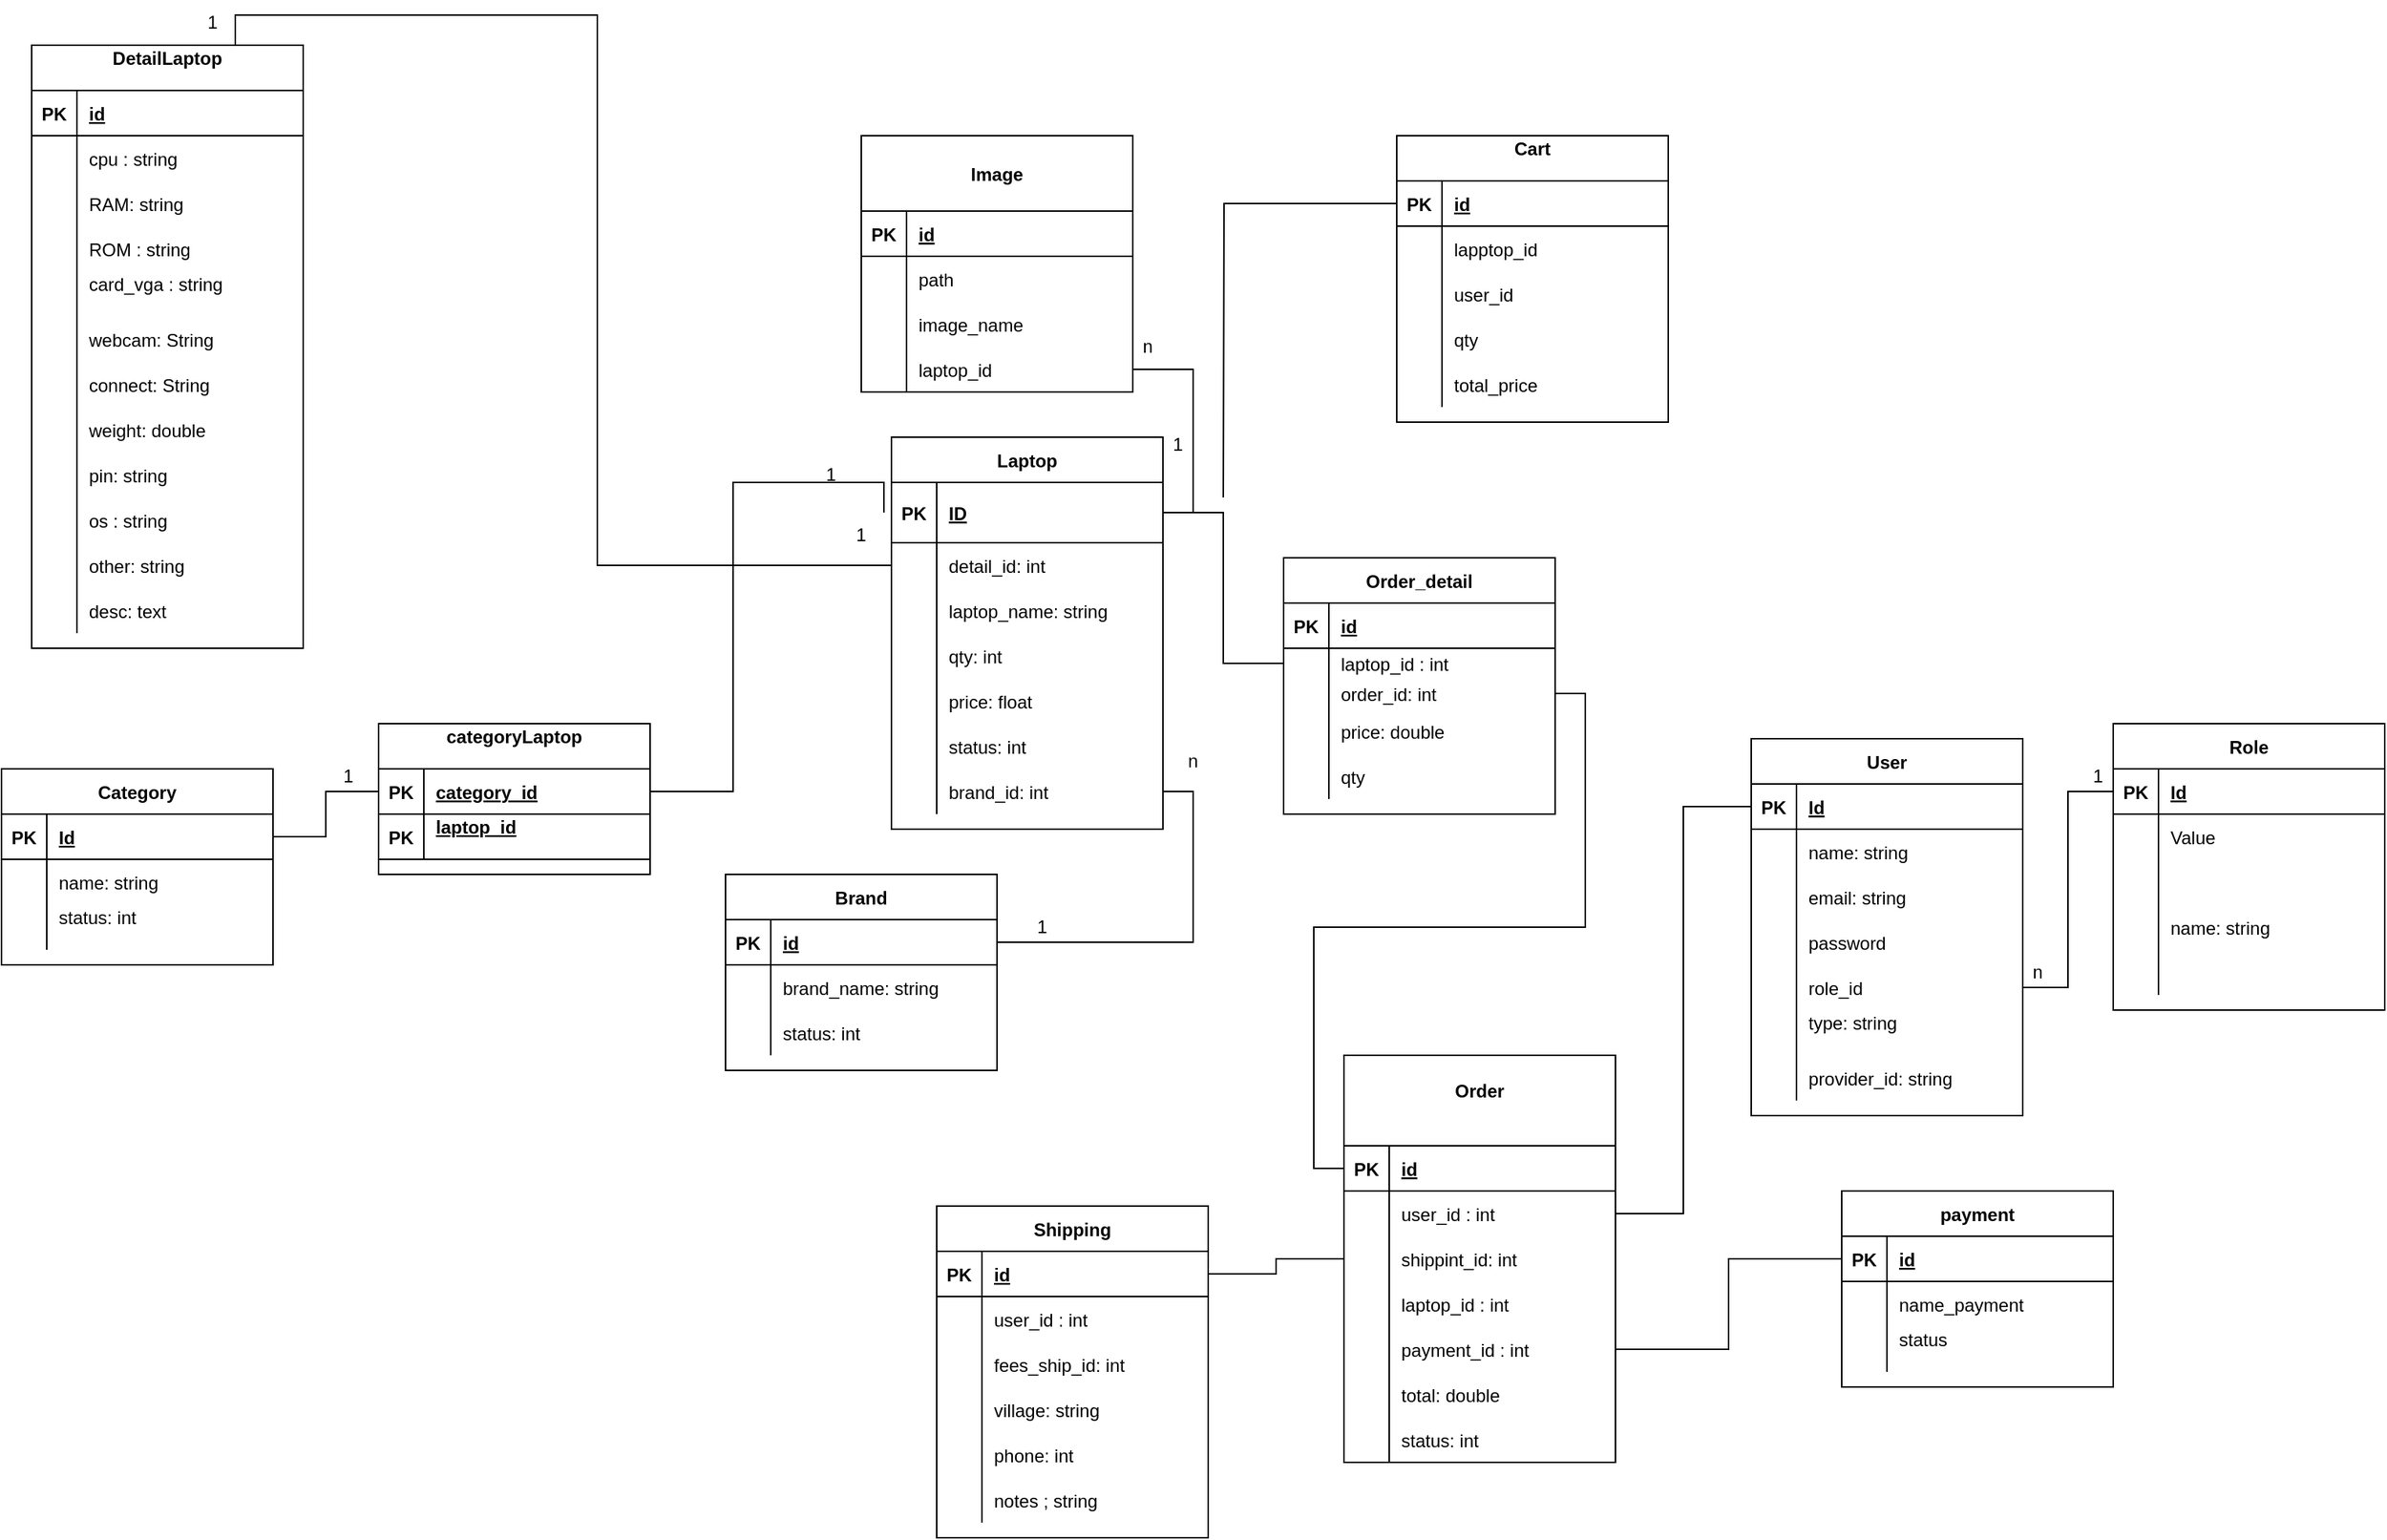 <mxfile version="15.4.0" type="device"><diagram id="R2lEEEUBdFMjLlhIrx00" name="Page-1"><mxGraphModel dx="1770" dy="585" grid="1" gridSize="10" guides="1" tooltips="1" connect="1" arrows="1" fold="1" page="1" pageScale="1" pageWidth="850" pageHeight="1100" math="0" shadow="0" extFonts="Permanent Marker^https://fonts.googleapis.com/css?family=Permanent+Marker"><root><mxCell id="0"/><mxCell id="1" parent="0"/><mxCell id="TTSZWpD30qTPnKqtzxcY-7" value="User" style="shape=table;startSize=30;container=1;collapsible=1;childLayout=tableLayout;fixedRows=1;rowLines=0;fontStyle=1;align=center;resizeLast=1;" parent="1" vertex="1"><mxGeometry x="660" y="590" width="180" height="250" as="geometry"/></mxCell><mxCell id="TTSZWpD30qTPnKqtzxcY-8" value="" style="shape=partialRectangle;collapsible=0;dropTarget=0;pointerEvents=0;fillColor=none;top=0;left=0;bottom=1;right=0;points=[[0,0.5],[1,0.5]];portConstraint=eastwest;" parent="TTSZWpD30qTPnKqtzxcY-7" vertex="1"><mxGeometry y="30" width="180" height="30" as="geometry"/></mxCell><mxCell id="TTSZWpD30qTPnKqtzxcY-9" value="PK" style="shape=partialRectangle;connectable=0;fillColor=none;top=0;left=0;bottom=0;right=0;fontStyle=1;overflow=hidden;" parent="TTSZWpD30qTPnKqtzxcY-8" vertex="1"><mxGeometry width="30" height="30" as="geometry"><mxRectangle width="30" height="30" as="alternateBounds"/></mxGeometry></mxCell><mxCell id="TTSZWpD30qTPnKqtzxcY-10" value="Id" style="shape=partialRectangle;connectable=0;fillColor=none;top=0;left=0;bottom=0;right=0;align=left;spacingLeft=6;fontStyle=5;overflow=hidden;" parent="TTSZWpD30qTPnKqtzxcY-8" vertex="1"><mxGeometry x="30" width="150" height="30" as="geometry"><mxRectangle width="150" height="30" as="alternateBounds"/></mxGeometry></mxCell><mxCell id="TTSZWpD30qTPnKqtzxcY-11" value="" style="shape=partialRectangle;collapsible=0;dropTarget=0;pointerEvents=0;fillColor=none;top=0;left=0;bottom=0;right=0;points=[[0,0.5],[1,0.5]];portConstraint=eastwest;" parent="TTSZWpD30qTPnKqtzxcY-7" vertex="1"><mxGeometry y="60" width="180" height="30" as="geometry"/></mxCell><mxCell id="TTSZWpD30qTPnKqtzxcY-12" value="" style="shape=partialRectangle;connectable=0;fillColor=none;top=0;left=0;bottom=0;right=0;editable=1;overflow=hidden;" parent="TTSZWpD30qTPnKqtzxcY-11" vertex="1"><mxGeometry width="30" height="30" as="geometry"><mxRectangle width="30" height="30" as="alternateBounds"/></mxGeometry></mxCell><mxCell id="TTSZWpD30qTPnKqtzxcY-13" value="name: string" style="shape=partialRectangle;connectable=0;fillColor=none;top=0;left=0;bottom=0;right=0;align=left;spacingLeft=6;overflow=hidden;" parent="TTSZWpD30qTPnKqtzxcY-11" vertex="1"><mxGeometry x="30" width="150" height="30" as="geometry"><mxRectangle width="150" height="30" as="alternateBounds"/></mxGeometry></mxCell><mxCell id="TTSZWpD30qTPnKqtzxcY-14" value="" style="shape=partialRectangle;collapsible=0;dropTarget=0;pointerEvents=0;fillColor=none;top=0;left=0;bottom=0;right=0;points=[[0,0.5],[1,0.5]];portConstraint=eastwest;" parent="TTSZWpD30qTPnKqtzxcY-7" vertex="1"><mxGeometry y="90" width="180" height="30" as="geometry"/></mxCell><mxCell id="TTSZWpD30qTPnKqtzxcY-15" value="" style="shape=partialRectangle;connectable=0;fillColor=none;top=0;left=0;bottom=0;right=0;editable=1;overflow=hidden;" parent="TTSZWpD30qTPnKqtzxcY-14" vertex="1"><mxGeometry width="30" height="30" as="geometry"><mxRectangle width="30" height="30" as="alternateBounds"/></mxGeometry></mxCell><mxCell id="TTSZWpD30qTPnKqtzxcY-16" value="email: string" style="shape=partialRectangle;connectable=0;fillColor=none;top=0;left=0;bottom=0;right=0;align=left;spacingLeft=6;overflow=hidden;" parent="TTSZWpD30qTPnKqtzxcY-14" vertex="1"><mxGeometry x="30" width="150" height="30" as="geometry"><mxRectangle width="150" height="30" as="alternateBounds"/></mxGeometry></mxCell><mxCell id="TTSZWpD30qTPnKqtzxcY-17" value="" style="shape=partialRectangle;collapsible=0;dropTarget=0;pointerEvents=0;fillColor=none;top=0;left=0;bottom=0;right=0;points=[[0,0.5],[1,0.5]];portConstraint=eastwest;" parent="TTSZWpD30qTPnKqtzxcY-7" vertex="1"><mxGeometry y="120" width="180" height="30" as="geometry"/></mxCell><mxCell id="TTSZWpD30qTPnKqtzxcY-18" value="" style="shape=partialRectangle;connectable=0;fillColor=none;top=0;left=0;bottom=0;right=0;editable=1;overflow=hidden;" parent="TTSZWpD30qTPnKqtzxcY-17" vertex="1"><mxGeometry width="30" height="30" as="geometry"><mxRectangle width="30" height="30" as="alternateBounds"/></mxGeometry></mxCell><mxCell id="TTSZWpD30qTPnKqtzxcY-19" value="password" style="shape=partialRectangle;connectable=0;fillColor=none;top=0;left=0;bottom=0;right=0;align=left;spacingLeft=6;overflow=hidden;" parent="TTSZWpD30qTPnKqtzxcY-17" vertex="1"><mxGeometry x="30" width="150" height="30" as="geometry"><mxRectangle width="150" height="30" as="alternateBounds"/></mxGeometry></mxCell><mxCell id="TTSZWpD30qTPnKqtzxcY-33" value="" style="shape=partialRectangle;collapsible=0;dropTarget=0;pointerEvents=0;fillColor=none;top=0;left=0;bottom=0;right=0;points=[[0,0.5],[1,0.5]];portConstraint=eastwest;" parent="TTSZWpD30qTPnKqtzxcY-7" vertex="1"><mxGeometry y="150" width="180" height="30" as="geometry"/></mxCell><mxCell id="TTSZWpD30qTPnKqtzxcY-34" value="" style="shape=partialRectangle;connectable=0;fillColor=none;top=0;left=0;bottom=0;right=0;editable=1;overflow=hidden;" parent="TTSZWpD30qTPnKqtzxcY-33" vertex="1"><mxGeometry width="30" height="30" as="geometry"><mxRectangle width="30" height="30" as="alternateBounds"/></mxGeometry></mxCell><mxCell id="TTSZWpD30qTPnKqtzxcY-35" value="role_id" style="shape=partialRectangle;connectable=0;fillColor=none;top=0;left=0;bottom=0;right=0;align=left;spacingLeft=6;overflow=hidden;" parent="TTSZWpD30qTPnKqtzxcY-33" vertex="1"><mxGeometry x="30" width="150" height="30" as="geometry"><mxRectangle width="150" height="30" as="alternateBounds"/></mxGeometry></mxCell><mxCell id="CogVYcsWCWiRFeTHyPA6-1" value="" style="shape=partialRectangle;collapsible=0;dropTarget=0;pointerEvents=0;fillColor=none;top=0;left=0;bottom=0;right=0;points=[[0,0.5],[1,0.5]];portConstraint=eastwest;" parent="TTSZWpD30qTPnKqtzxcY-7" vertex="1"><mxGeometry y="180" width="180" height="30" as="geometry"/></mxCell><mxCell id="CogVYcsWCWiRFeTHyPA6-2" value="" style="shape=partialRectangle;connectable=0;fillColor=none;top=0;left=0;bottom=0;right=0;editable=1;overflow=hidden;" parent="CogVYcsWCWiRFeTHyPA6-1" vertex="1"><mxGeometry width="30" height="30" as="geometry"><mxRectangle width="30" height="30" as="alternateBounds"/></mxGeometry></mxCell><mxCell id="CogVYcsWCWiRFeTHyPA6-3" value="type: string&#10; " style="shape=partialRectangle;connectable=0;fillColor=none;top=0;left=0;bottom=0;right=0;align=left;spacingLeft=6;overflow=hidden;" parent="CogVYcsWCWiRFeTHyPA6-1" vertex="1"><mxGeometry x="30" width="150" height="30" as="geometry"><mxRectangle width="150" height="30" as="alternateBounds"/></mxGeometry></mxCell><mxCell id="CogVYcsWCWiRFeTHyPA6-4" value="" style="shape=partialRectangle;collapsible=0;dropTarget=0;pointerEvents=0;fillColor=none;top=0;left=0;bottom=0;right=0;points=[[0,0.5],[1,0.5]];portConstraint=eastwest;" parent="TTSZWpD30qTPnKqtzxcY-7" vertex="1"><mxGeometry y="210" width="180" height="30" as="geometry"/></mxCell><mxCell id="CogVYcsWCWiRFeTHyPA6-5" value="" style="shape=partialRectangle;connectable=0;fillColor=none;top=0;left=0;bottom=0;right=0;editable=1;overflow=hidden;" parent="CogVYcsWCWiRFeTHyPA6-4" vertex="1"><mxGeometry width="30" height="30" as="geometry"><mxRectangle width="30" height="30" as="alternateBounds"/></mxGeometry></mxCell><mxCell id="CogVYcsWCWiRFeTHyPA6-6" value="provider_id: string " style="shape=partialRectangle;connectable=0;fillColor=none;top=0;left=0;bottom=0;right=0;align=left;spacingLeft=6;overflow=hidden;" parent="CogVYcsWCWiRFeTHyPA6-4" vertex="1"><mxGeometry x="30" width="150" height="30" as="geometry"><mxRectangle width="150" height="30" as="alternateBounds"/></mxGeometry></mxCell><mxCell id="TTSZWpD30qTPnKqtzxcY-20" value="Role" style="shape=table;startSize=30;container=1;collapsible=1;childLayout=tableLayout;fixedRows=1;rowLines=0;fontStyle=1;align=center;resizeLast=1;" parent="1" vertex="1"><mxGeometry x="900" y="580" width="180" height="190" as="geometry"/></mxCell><mxCell id="TTSZWpD30qTPnKqtzxcY-21" value="" style="shape=partialRectangle;collapsible=0;dropTarget=0;pointerEvents=0;fillColor=none;top=0;left=0;bottom=1;right=0;points=[[0,0.5],[1,0.5]];portConstraint=eastwest;" parent="TTSZWpD30qTPnKqtzxcY-20" vertex="1"><mxGeometry y="30" width="180" height="30" as="geometry"/></mxCell><mxCell id="TTSZWpD30qTPnKqtzxcY-22" value="PK" style="shape=partialRectangle;connectable=0;fillColor=none;top=0;left=0;bottom=0;right=0;fontStyle=1;overflow=hidden;" parent="TTSZWpD30qTPnKqtzxcY-21" vertex="1"><mxGeometry width="30" height="30" as="geometry"><mxRectangle width="30" height="30" as="alternateBounds"/></mxGeometry></mxCell><mxCell id="TTSZWpD30qTPnKqtzxcY-23" value="Id" style="shape=partialRectangle;connectable=0;fillColor=none;top=0;left=0;bottom=0;right=0;align=left;spacingLeft=6;fontStyle=5;overflow=hidden;" parent="TTSZWpD30qTPnKqtzxcY-21" vertex="1"><mxGeometry x="30" width="150" height="30" as="geometry"><mxRectangle width="150" height="30" as="alternateBounds"/></mxGeometry></mxCell><mxCell id="TTSZWpD30qTPnKqtzxcY-24" value="" style="shape=partialRectangle;collapsible=0;dropTarget=0;pointerEvents=0;fillColor=none;top=0;left=0;bottom=0;right=0;points=[[0,0.5],[1,0.5]];portConstraint=eastwest;" parent="TTSZWpD30qTPnKqtzxcY-20" vertex="1"><mxGeometry y="60" width="180" height="30" as="geometry"/></mxCell><mxCell id="TTSZWpD30qTPnKqtzxcY-25" value="" style="shape=partialRectangle;connectable=0;fillColor=none;top=0;left=0;bottom=0;right=0;editable=1;overflow=hidden;" parent="TTSZWpD30qTPnKqtzxcY-24" vertex="1"><mxGeometry width="30" height="30" as="geometry"><mxRectangle width="30" height="30" as="alternateBounds"/></mxGeometry></mxCell><mxCell id="TTSZWpD30qTPnKqtzxcY-26" value="Value" style="shape=partialRectangle;connectable=0;fillColor=none;top=0;left=0;bottom=0;right=0;align=left;spacingLeft=6;overflow=hidden;" parent="TTSZWpD30qTPnKqtzxcY-24" vertex="1"><mxGeometry x="30" width="150" height="30" as="geometry"><mxRectangle width="150" height="30" as="alternateBounds"/></mxGeometry></mxCell><mxCell id="TTSZWpD30qTPnKqtzxcY-27" value="" style="shape=partialRectangle;collapsible=0;dropTarget=0;pointerEvents=0;fillColor=none;top=0;left=0;bottom=0;right=0;points=[[0,0.5],[1,0.5]];portConstraint=eastwest;" parent="TTSZWpD30qTPnKqtzxcY-20" vertex="1"><mxGeometry y="90" width="180" height="30" as="geometry"/></mxCell><mxCell id="TTSZWpD30qTPnKqtzxcY-28" value="" style="shape=partialRectangle;connectable=0;fillColor=none;top=0;left=0;bottom=0;right=0;editable=1;overflow=hidden;" parent="TTSZWpD30qTPnKqtzxcY-27" vertex="1"><mxGeometry width="30" height="30" as="geometry"><mxRectangle width="30" height="30" as="alternateBounds"/></mxGeometry></mxCell><mxCell id="TTSZWpD30qTPnKqtzxcY-29" value="" style="shape=partialRectangle;connectable=0;fillColor=none;top=0;left=0;bottom=0;right=0;align=left;spacingLeft=6;overflow=hidden;" parent="TTSZWpD30qTPnKqtzxcY-27" vertex="1"><mxGeometry x="30" width="150" height="30" as="geometry"><mxRectangle width="150" height="30" as="alternateBounds"/></mxGeometry></mxCell><mxCell id="TTSZWpD30qTPnKqtzxcY-65" value="" style="shape=partialRectangle;collapsible=0;dropTarget=0;pointerEvents=0;fillColor=none;top=0;left=0;bottom=0;right=0;points=[[0,0.5],[1,0.5]];portConstraint=eastwest;" parent="TTSZWpD30qTPnKqtzxcY-20" vertex="1"><mxGeometry y="120" width="180" height="30" as="geometry"/></mxCell><mxCell id="TTSZWpD30qTPnKqtzxcY-66" value="" style="shape=partialRectangle;connectable=0;fillColor=none;top=0;left=0;bottom=0;right=0;editable=1;overflow=hidden;" parent="TTSZWpD30qTPnKqtzxcY-65" vertex="1"><mxGeometry width="30" height="30" as="geometry"><mxRectangle width="30" height="30" as="alternateBounds"/></mxGeometry></mxCell><mxCell id="TTSZWpD30qTPnKqtzxcY-67" value="name: string" style="shape=partialRectangle;connectable=0;fillColor=none;top=0;left=0;bottom=0;right=0;align=left;spacingLeft=6;overflow=hidden;" parent="TTSZWpD30qTPnKqtzxcY-65" vertex="1"><mxGeometry x="30" width="150" height="30" as="geometry"><mxRectangle width="150" height="30" as="alternateBounds"/></mxGeometry></mxCell><mxCell id="TTSZWpD30qTPnKqtzxcY-30" value="" style="shape=partialRectangle;collapsible=0;dropTarget=0;pointerEvents=0;fillColor=none;top=0;left=0;bottom=0;right=0;points=[[0,0.5],[1,0.5]];portConstraint=eastwest;" parent="TTSZWpD30qTPnKqtzxcY-20" vertex="1"><mxGeometry y="150" width="180" height="30" as="geometry"/></mxCell><mxCell id="TTSZWpD30qTPnKqtzxcY-31" value="" style="shape=partialRectangle;connectable=0;fillColor=none;top=0;left=0;bottom=0;right=0;editable=1;overflow=hidden;" parent="TTSZWpD30qTPnKqtzxcY-30" vertex="1"><mxGeometry width="30" height="30" as="geometry"><mxRectangle width="30" height="30" as="alternateBounds"/></mxGeometry></mxCell><mxCell id="TTSZWpD30qTPnKqtzxcY-32" value="" style="shape=partialRectangle;connectable=0;fillColor=none;top=0;left=0;bottom=0;right=0;align=left;spacingLeft=6;overflow=hidden;" parent="TTSZWpD30qTPnKqtzxcY-30" vertex="1"><mxGeometry x="30" width="150" height="30" as="geometry"><mxRectangle width="150" height="30" as="alternateBounds"/></mxGeometry></mxCell><mxCell id="TTSZWpD30qTPnKqtzxcY-36" value="Cart&#10;" style="shape=table;startSize=30;container=1;collapsible=1;childLayout=tableLayout;fixedRows=1;rowLines=0;fontStyle=1;align=center;resizeLast=1;" parent="1" vertex="1"><mxGeometry x="425" y="190" width="180" height="190" as="geometry"/></mxCell><mxCell id="TTSZWpD30qTPnKqtzxcY-37" value="" style="shape=partialRectangle;collapsible=0;dropTarget=0;pointerEvents=0;fillColor=none;top=0;left=0;bottom=1;right=0;points=[[0,0.5],[1,0.5]];portConstraint=eastwest;" parent="TTSZWpD30qTPnKqtzxcY-36" vertex="1"><mxGeometry y="30" width="180" height="30" as="geometry"/></mxCell><mxCell id="TTSZWpD30qTPnKqtzxcY-38" value="PK" style="shape=partialRectangle;connectable=0;fillColor=none;top=0;left=0;bottom=0;right=0;fontStyle=1;overflow=hidden;" parent="TTSZWpD30qTPnKqtzxcY-37" vertex="1"><mxGeometry width="30" height="30" as="geometry"><mxRectangle width="30" height="30" as="alternateBounds"/></mxGeometry></mxCell><mxCell id="TTSZWpD30qTPnKqtzxcY-39" value="id" style="shape=partialRectangle;connectable=0;fillColor=none;top=0;left=0;bottom=0;right=0;align=left;spacingLeft=6;fontStyle=5;overflow=hidden;" parent="TTSZWpD30qTPnKqtzxcY-37" vertex="1"><mxGeometry x="30" width="150" height="30" as="geometry"><mxRectangle width="150" height="30" as="alternateBounds"/></mxGeometry></mxCell><mxCell id="TTSZWpD30qTPnKqtzxcY-40" value="" style="shape=partialRectangle;collapsible=0;dropTarget=0;pointerEvents=0;fillColor=none;top=0;left=0;bottom=0;right=0;points=[[0,0.5],[1,0.5]];portConstraint=eastwest;" parent="TTSZWpD30qTPnKqtzxcY-36" vertex="1"><mxGeometry y="60" width="180" height="30" as="geometry"/></mxCell><mxCell id="TTSZWpD30qTPnKqtzxcY-41" value="" style="shape=partialRectangle;connectable=0;fillColor=none;top=0;left=0;bottom=0;right=0;editable=1;overflow=hidden;" parent="TTSZWpD30qTPnKqtzxcY-40" vertex="1"><mxGeometry width="30" height="30" as="geometry"><mxRectangle width="30" height="30" as="alternateBounds"/></mxGeometry></mxCell><mxCell id="TTSZWpD30qTPnKqtzxcY-42" value="lapptop_id" style="shape=partialRectangle;connectable=0;fillColor=none;top=0;left=0;bottom=0;right=0;align=left;spacingLeft=6;overflow=hidden;" parent="TTSZWpD30qTPnKqtzxcY-40" vertex="1"><mxGeometry x="30" width="150" height="30" as="geometry"><mxRectangle width="150" height="30" as="alternateBounds"/></mxGeometry></mxCell><mxCell id="TTSZWpD30qTPnKqtzxcY-43" value="" style="shape=partialRectangle;collapsible=0;dropTarget=0;pointerEvents=0;fillColor=none;top=0;left=0;bottom=0;right=0;points=[[0,0.5],[1,0.5]];portConstraint=eastwest;" parent="TTSZWpD30qTPnKqtzxcY-36" vertex="1"><mxGeometry y="90" width="180" height="30" as="geometry"/></mxCell><mxCell id="TTSZWpD30qTPnKqtzxcY-44" value="" style="shape=partialRectangle;connectable=0;fillColor=none;top=0;left=0;bottom=0;right=0;editable=1;overflow=hidden;" parent="TTSZWpD30qTPnKqtzxcY-43" vertex="1"><mxGeometry width="30" height="30" as="geometry"><mxRectangle width="30" height="30" as="alternateBounds"/></mxGeometry></mxCell><mxCell id="TTSZWpD30qTPnKqtzxcY-45" value="user_id" style="shape=partialRectangle;connectable=0;fillColor=none;top=0;left=0;bottom=0;right=0;align=left;spacingLeft=6;overflow=hidden;" parent="TTSZWpD30qTPnKqtzxcY-43" vertex="1"><mxGeometry x="30" width="150" height="30" as="geometry"><mxRectangle width="150" height="30" as="alternateBounds"/></mxGeometry></mxCell><mxCell id="TTSZWpD30qTPnKqtzxcY-46" value="" style="shape=partialRectangle;collapsible=0;dropTarget=0;pointerEvents=0;fillColor=none;top=0;left=0;bottom=0;right=0;points=[[0,0.5],[1,0.5]];portConstraint=eastwest;" parent="TTSZWpD30qTPnKqtzxcY-36" vertex="1"><mxGeometry y="120" width="180" height="30" as="geometry"/></mxCell><mxCell id="TTSZWpD30qTPnKqtzxcY-47" value="" style="shape=partialRectangle;connectable=0;fillColor=none;top=0;left=0;bottom=0;right=0;editable=1;overflow=hidden;" parent="TTSZWpD30qTPnKqtzxcY-46" vertex="1"><mxGeometry width="30" height="30" as="geometry"><mxRectangle width="30" height="30" as="alternateBounds"/></mxGeometry></mxCell><mxCell id="TTSZWpD30qTPnKqtzxcY-48" value="qty" style="shape=partialRectangle;connectable=0;fillColor=none;top=0;left=0;bottom=0;right=0;align=left;spacingLeft=6;overflow=hidden;" parent="TTSZWpD30qTPnKqtzxcY-46" vertex="1"><mxGeometry x="30" width="150" height="30" as="geometry"><mxRectangle width="150" height="30" as="alternateBounds"/></mxGeometry></mxCell><mxCell id="TTSZWpD30qTPnKqtzxcY-49" value="" style="shape=partialRectangle;collapsible=0;dropTarget=0;pointerEvents=0;fillColor=none;top=0;left=0;bottom=0;right=0;points=[[0,0.5],[1,0.5]];portConstraint=eastwest;" parent="TTSZWpD30qTPnKqtzxcY-36" vertex="1"><mxGeometry y="150" width="180" height="30" as="geometry"/></mxCell><mxCell id="TTSZWpD30qTPnKqtzxcY-50" value="" style="shape=partialRectangle;connectable=0;fillColor=none;top=0;left=0;bottom=0;right=0;editable=1;overflow=hidden;" parent="TTSZWpD30qTPnKqtzxcY-49" vertex="1"><mxGeometry width="30" height="30" as="geometry"><mxRectangle width="30" height="30" as="alternateBounds"/></mxGeometry></mxCell><mxCell id="TTSZWpD30qTPnKqtzxcY-51" value="total_price" style="shape=partialRectangle;connectable=0;fillColor=none;top=0;left=0;bottom=0;right=0;align=left;spacingLeft=6;overflow=hidden;" parent="TTSZWpD30qTPnKqtzxcY-49" vertex="1"><mxGeometry x="30" width="150" height="30" as="geometry"><mxRectangle width="150" height="30" as="alternateBounds"/></mxGeometry></mxCell><mxCell id="TTSZWpD30qTPnKqtzxcY-52" value="Brand" style="shape=table;startSize=30;container=1;collapsible=1;childLayout=tableLayout;fixedRows=1;rowLines=0;fontStyle=1;align=center;resizeLast=1;" parent="1" vertex="1"><mxGeometry x="-20" y="680" width="180" height="130" as="geometry"/></mxCell><mxCell id="TTSZWpD30qTPnKqtzxcY-53" value="" style="shape=partialRectangle;collapsible=0;dropTarget=0;pointerEvents=0;fillColor=none;top=0;left=0;bottom=1;right=0;points=[[0,0.5],[1,0.5]];portConstraint=eastwest;" parent="TTSZWpD30qTPnKqtzxcY-52" vertex="1"><mxGeometry y="30" width="180" height="30" as="geometry"/></mxCell><mxCell id="TTSZWpD30qTPnKqtzxcY-54" value="PK" style="shape=partialRectangle;connectable=0;fillColor=none;top=0;left=0;bottom=0;right=0;fontStyle=1;overflow=hidden;" parent="TTSZWpD30qTPnKqtzxcY-53" vertex="1"><mxGeometry width="30" height="30" as="geometry"><mxRectangle width="30" height="30" as="alternateBounds"/></mxGeometry></mxCell><mxCell id="TTSZWpD30qTPnKqtzxcY-55" value="id" style="shape=partialRectangle;connectable=0;fillColor=none;top=0;left=0;bottom=0;right=0;align=left;spacingLeft=6;fontStyle=5;overflow=hidden;" parent="TTSZWpD30qTPnKqtzxcY-53" vertex="1"><mxGeometry x="30" width="150" height="30" as="geometry"><mxRectangle width="150" height="30" as="alternateBounds"/></mxGeometry></mxCell><mxCell id="TTSZWpD30qTPnKqtzxcY-56" value="" style="shape=partialRectangle;collapsible=0;dropTarget=0;pointerEvents=0;fillColor=none;top=0;left=0;bottom=0;right=0;points=[[0,0.5],[1,0.5]];portConstraint=eastwest;" parent="TTSZWpD30qTPnKqtzxcY-52" vertex="1"><mxGeometry y="60" width="180" height="30" as="geometry"/></mxCell><mxCell id="TTSZWpD30qTPnKqtzxcY-57" value="" style="shape=partialRectangle;connectable=0;fillColor=none;top=0;left=0;bottom=0;right=0;editable=1;overflow=hidden;" parent="TTSZWpD30qTPnKqtzxcY-56" vertex="1"><mxGeometry width="30" height="30" as="geometry"><mxRectangle width="30" height="30" as="alternateBounds"/></mxGeometry></mxCell><mxCell id="TTSZWpD30qTPnKqtzxcY-58" value="brand_name: string" style="shape=partialRectangle;connectable=0;fillColor=none;top=0;left=0;bottom=0;right=0;align=left;spacingLeft=6;overflow=hidden;" parent="TTSZWpD30qTPnKqtzxcY-56" vertex="1"><mxGeometry x="30" width="150" height="30" as="geometry"><mxRectangle width="150" height="30" as="alternateBounds"/></mxGeometry></mxCell><mxCell id="TTSZWpD30qTPnKqtzxcY-59" value="" style="shape=partialRectangle;collapsible=0;dropTarget=0;pointerEvents=0;fillColor=none;top=0;left=0;bottom=0;right=0;points=[[0,0.5],[1,0.5]];portConstraint=eastwest;" parent="TTSZWpD30qTPnKqtzxcY-52" vertex="1"><mxGeometry y="90" width="180" height="30" as="geometry"/></mxCell><mxCell id="TTSZWpD30qTPnKqtzxcY-60" value="" style="shape=partialRectangle;connectable=0;fillColor=none;top=0;left=0;bottom=0;right=0;editable=1;overflow=hidden;" parent="TTSZWpD30qTPnKqtzxcY-59" vertex="1"><mxGeometry width="30" height="30" as="geometry"><mxRectangle width="30" height="30" as="alternateBounds"/></mxGeometry></mxCell><mxCell id="TTSZWpD30qTPnKqtzxcY-61" value="status: int" style="shape=partialRectangle;connectable=0;fillColor=none;top=0;left=0;bottom=0;right=0;align=left;spacingLeft=6;overflow=hidden;" parent="TTSZWpD30qTPnKqtzxcY-59" vertex="1"><mxGeometry x="30" width="150" height="30" as="geometry"><mxRectangle width="150" height="30" as="alternateBounds"/></mxGeometry></mxCell><mxCell id="TTSZWpD30qTPnKqtzxcY-69" value="Category" style="shape=table;startSize=30;container=1;collapsible=1;childLayout=tableLayout;fixedRows=1;rowLines=0;fontStyle=1;align=center;resizeLast=1;" parent="1" vertex="1"><mxGeometry x="-500" y="610" width="180" height="130" as="geometry"/></mxCell><mxCell id="TTSZWpD30qTPnKqtzxcY-70" value="" style="shape=partialRectangle;collapsible=0;dropTarget=0;pointerEvents=0;fillColor=none;top=0;left=0;bottom=1;right=0;points=[[0,0.5],[1,0.5]];portConstraint=eastwest;" parent="TTSZWpD30qTPnKqtzxcY-69" vertex="1"><mxGeometry y="30" width="180" height="30" as="geometry"/></mxCell><mxCell id="TTSZWpD30qTPnKqtzxcY-71" value="PK" style="shape=partialRectangle;connectable=0;fillColor=none;top=0;left=0;bottom=0;right=0;fontStyle=1;overflow=hidden;" parent="TTSZWpD30qTPnKqtzxcY-70" vertex="1"><mxGeometry width="30" height="30" as="geometry"><mxRectangle width="30" height="30" as="alternateBounds"/></mxGeometry></mxCell><mxCell id="TTSZWpD30qTPnKqtzxcY-72" value="Id" style="shape=partialRectangle;connectable=0;fillColor=none;top=0;left=0;bottom=0;right=0;align=left;spacingLeft=6;fontStyle=5;overflow=hidden;" parent="TTSZWpD30qTPnKqtzxcY-70" vertex="1"><mxGeometry x="30" width="150" height="30" as="geometry"><mxRectangle width="150" height="30" as="alternateBounds"/></mxGeometry></mxCell><mxCell id="TTSZWpD30qTPnKqtzxcY-73" value="" style="shape=partialRectangle;collapsible=0;dropTarget=0;pointerEvents=0;fillColor=none;top=0;left=0;bottom=0;right=0;points=[[0,0.5],[1,0.5]];portConstraint=eastwest;" parent="TTSZWpD30qTPnKqtzxcY-69" vertex="1"><mxGeometry y="60" width="180" height="30" as="geometry"/></mxCell><mxCell id="TTSZWpD30qTPnKqtzxcY-74" value="" style="shape=partialRectangle;connectable=0;fillColor=none;top=0;left=0;bottom=0;right=0;editable=1;overflow=hidden;" parent="TTSZWpD30qTPnKqtzxcY-73" vertex="1"><mxGeometry width="30" height="30" as="geometry"><mxRectangle width="30" height="30" as="alternateBounds"/></mxGeometry></mxCell><mxCell id="TTSZWpD30qTPnKqtzxcY-75" value="name: string" style="shape=partialRectangle;connectable=0;fillColor=none;top=0;left=0;bottom=0;right=0;align=left;spacingLeft=6;overflow=hidden;" parent="TTSZWpD30qTPnKqtzxcY-73" vertex="1"><mxGeometry x="30" width="150" height="30" as="geometry"><mxRectangle width="150" height="30" as="alternateBounds"/></mxGeometry></mxCell><mxCell id="TTSZWpD30qTPnKqtzxcY-79" value="" style="shape=partialRectangle;collapsible=0;dropTarget=0;pointerEvents=0;fillColor=none;top=0;left=0;bottom=0;right=0;points=[[0,0.5],[1,0.5]];portConstraint=eastwest;" parent="TTSZWpD30qTPnKqtzxcY-69" vertex="1"><mxGeometry y="90" width="180" height="30" as="geometry"/></mxCell><mxCell id="TTSZWpD30qTPnKqtzxcY-80" value="" style="shape=partialRectangle;connectable=0;fillColor=none;top=0;left=0;bottom=0;right=0;editable=1;overflow=hidden;" parent="TTSZWpD30qTPnKqtzxcY-79" vertex="1"><mxGeometry width="30" height="30" as="geometry"><mxRectangle width="30" height="30" as="alternateBounds"/></mxGeometry></mxCell><mxCell id="TTSZWpD30qTPnKqtzxcY-81" value="status: int &#10;" style="shape=partialRectangle;connectable=0;fillColor=none;top=0;left=0;bottom=0;right=0;align=left;spacingLeft=6;overflow=hidden;" parent="TTSZWpD30qTPnKqtzxcY-79" vertex="1"><mxGeometry x="30" width="150" height="30" as="geometry"><mxRectangle width="150" height="30" as="alternateBounds"/></mxGeometry></mxCell><mxCell id="TTSZWpD30qTPnKqtzxcY-82" value="Laptop" style="shape=table;startSize=30;container=1;collapsible=1;childLayout=tableLayout;fixedRows=1;rowLines=0;fontStyle=1;align=center;resizeLast=1;" parent="1" vertex="1"><mxGeometry x="90" y="390" width="180" height="260" as="geometry"/></mxCell><mxCell id="TTSZWpD30qTPnKqtzxcY-83" value="" style="shape=partialRectangle;collapsible=0;dropTarget=0;pointerEvents=0;fillColor=none;top=0;left=0;bottom=1;right=0;points=[[0,0.5],[1,0.5]];portConstraint=eastwest;" parent="TTSZWpD30qTPnKqtzxcY-82" vertex="1"><mxGeometry y="30" width="180" height="40" as="geometry"/></mxCell><mxCell id="TTSZWpD30qTPnKqtzxcY-84" value="PK" style="shape=partialRectangle;connectable=0;fillColor=none;top=0;left=0;bottom=0;right=0;fontStyle=1;overflow=hidden;" parent="TTSZWpD30qTPnKqtzxcY-83" vertex="1"><mxGeometry width="30" height="40" as="geometry"><mxRectangle width="30" height="40" as="alternateBounds"/></mxGeometry></mxCell><mxCell id="TTSZWpD30qTPnKqtzxcY-85" value="ID" style="shape=partialRectangle;connectable=0;fillColor=none;top=0;left=0;bottom=0;right=0;align=left;spacingLeft=6;fontStyle=5;overflow=hidden;" parent="TTSZWpD30qTPnKqtzxcY-83" vertex="1"><mxGeometry x="30" width="150" height="40" as="geometry"><mxRectangle width="150" height="40" as="alternateBounds"/></mxGeometry></mxCell><mxCell id="TTSZWpD30qTPnKqtzxcY-86" value="" style="shape=partialRectangle;collapsible=0;dropTarget=0;pointerEvents=0;fillColor=none;top=0;left=0;bottom=0;right=0;points=[[0,0.5],[1,0.5]];portConstraint=eastwest;" parent="TTSZWpD30qTPnKqtzxcY-82" vertex="1"><mxGeometry y="70" width="180" height="30" as="geometry"/></mxCell><mxCell id="TTSZWpD30qTPnKqtzxcY-87" value="" style="shape=partialRectangle;connectable=0;fillColor=none;top=0;left=0;bottom=0;right=0;editable=1;overflow=hidden;" parent="TTSZWpD30qTPnKqtzxcY-86" vertex="1"><mxGeometry width="30" height="30" as="geometry"><mxRectangle width="30" height="30" as="alternateBounds"/></mxGeometry></mxCell><mxCell id="TTSZWpD30qTPnKqtzxcY-88" value="detail_id: int" style="shape=partialRectangle;connectable=0;fillColor=none;top=0;left=0;bottom=0;right=0;align=left;spacingLeft=6;overflow=hidden;" parent="TTSZWpD30qTPnKqtzxcY-86" vertex="1"><mxGeometry x="30" width="150" height="30" as="geometry"><mxRectangle width="150" height="30" as="alternateBounds"/></mxGeometry></mxCell><mxCell id="Xxh1me-vPEZjeggdpz_P-6" value="" style="shape=partialRectangle;collapsible=0;dropTarget=0;pointerEvents=0;fillColor=none;top=0;left=0;bottom=0;right=0;points=[[0,0.5],[1,0.5]];portConstraint=eastwest;" parent="TTSZWpD30qTPnKqtzxcY-82" vertex="1"><mxGeometry y="100" width="180" height="30" as="geometry"/></mxCell><mxCell id="Xxh1me-vPEZjeggdpz_P-7" value="" style="shape=partialRectangle;connectable=0;fillColor=none;top=0;left=0;bottom=0;right=0;editable=1;overflow=hidden;" parent="Xxh1me-vPEZjeggdpz_P-6" vertex="1"><mxGeometry width="30" height="30" as="geometry"><mxRectangle width="30" height="30" as="alternateBounds"/></mxGeometry></mxCell><mxCell id="Xxh1me-vPEZjeggdpz_P-8" value="laptop_name: string " style="shape=partialRectangle;connectable=0;fillColor=none;top=0;left=0;bottom=0;right=0;align=left;spacingLeft=6;overflow=hidden;" parent="Xxh1me-vPEZjeggdpz_P-6" vertex="1"><mxGeometry x="30" width="150" height="30" as="geometry"><mxRectangle width="150" height="30" as="alternateBounds"/></mxGeometry></mxCell><mxCell id="TTSZWpD30qTPnKqtzxcY-89" value="" style="shape=partialRectangle;collapsible=0;dropTarget=0;pointerEvents=0;fillColor=none;top=0;left=0;bottom=0;right=0;points=[[0,0.5],[1,0.5]];portConstraint=eastwest;" parent="TTSZWpD30qTPnKqtzxcY-82" vertex="1"><mxGeometry y="130" width="180" height="30" as="geometry"/></mxCell><mxCell id="TTSZWpD30qTPnKqtzxcY-90" value="" style="shape=partialRectangle;connectable=0;fillColor=none;top=0;left=0;bottom=0;right=0;editable=1;overflow=hidden;" parent="TTSZWpD30qTPnKqtzxcY-89" vertex="1"><mxGeometry width="30" height="30" as="geometry"><mxRectangle width="30" height="30" as="alternateBounds"/></mxGeometry></mxCell><mxCell id="TTSZWpD30qTPnKqtzxcY-91" value="qty: int" style="shape=partialRectangle;connectable=0;fillColor=none;top=0;left=0;bottom=0;right=0;align=left;spacingLeft=6;overflow=hidden;" parent="TTSZWpD30qTPnKqtzxcY-89" vertex="1"><mxGeometry x="30" width="150" height="30" as="geometry"><mxRectangle width="150" height="30" as="alternateBounds"/></mxGeometry></mxCell><mxCell id="TTSZWpD30qTPnKqtzxcY-92" value="" style="shape=partialRectangle;collapsible=0;dropTarget=0;pointerEvents=0;fillColor=none;top=0;left=0;bottom=0;right=0;points=[[0,0.5],[1,0.5]];portConstraint=eastwest;" parent="TTSZWpD30qTPnKqtzxcY-82" vertex="1"><mxGeometry y="160" width="180" height="30" as="geometry"/></mxCell><mxCell id="TTSZWpD30qTPnKqtzxcY-93" value="" style="shape=partialRectangle;connectable=0;fillColor=none;top=0;left=0;bottom=0;right=0;editable=1;overflow=hidden;" parent="TTSZWpD30qTPnKqtzxcY-92" vertex="1"><mxGeometry width="30" height="30" as="geometry"><mxRectangle width="30" height="30" as="alternateBounds"/></mxGeometry></mxCell><mxCell id="TTSZWpD30qTPnKqtzxcY-94" value="price: float " style="shape=partialRectangle;connectable=0;fillColor=none;top=0;left=0;bottom=0;right=0;align=left;spacingLeft=6;overflow=hidden;" parent="TTSZWpD30qTPnKqtzxcY-92" vertex="1"><mxGeometry x="30" width="150" height="30" as="geometry"><mxRectangle width="150" height="30" as="alternateBounds"/></mxGeometry></mxCell><mxCell id="TTSZWpD30qTPnKqtzxcY-95" value="" style="shape=partialRectangle;collapsible=0;dropTarget=0;pointerEvents=0;fillColor=none;top=0;left=0;bottom=0;right=0;points=[[0,0.5],[1,0.5]];portConstraint=eastwest;" parent="TTSZWpD30qTPnKqtzxcY-82" vertex="1"><mxGeometry y="190" width="180" height="30" as="geometry"/></mxCell><mxCell id="TTSZWpD30qTPnKqtzxcY-96" value="" style="shape=partialRectangle;connectable=0;fillColor=none;top=0;left=0;bottom=0;right=0;editable=1;overflow=hidden;" parent="TTSZWpD30qTPnKqtzxcY-95" vertex="1"><mxGeometry width="30" height="30" as="geometry"><mxRectangle width="30" height="30" as="alternateBounds"/></mxGeometry></mxCell><mxCell id="TTSZWpD30qTPnKqtzxcY-97" value="status: int " style="shape=partialRectangle;connectable=0;fillColor=none;top=0;left=0;bottom=0;right=0;align=left;spacingLeft=6;overflow=hidden;" parent="TTSZWpD30qTPnKqtzxcY-95" vertex="1"><mxGeometry x="30" width="150" height="30" as="geometry"><mxRectangle width="150" height="30" as="alternateBounds"/></mxGeometry></mxCell><mxCell id="TTSZWpD30qTPnKqtzxcY-278" value="" style="shape=partialRectangle;collapsible=0;dropTarget=0;pointerEvents=0;fillColor=none;top=0;left=0;bottom=0;right=0;points=[[0,0.5],[1,0.5]];portConstraint=eastwest;" parent="TTSZWpD30qTPnKqtzxcY-82" vertex="1"><mxGeometry y="220" width="180" height="30" as="geometry"/></mxCell><mxCell id="TTSZWpD30qTPnKqtzxcY-279" value="" style="shape=partialRectangle;connectable=0;fillColor=none;top=0;left=0;bottom=0;right=0;editable=1;overflow=hidden;" parent="TTSZWpD30qTPnKqtzxcY-278" vertex="1"><mxGeometry width="30" height="30" as="geometry"><mxRectangle width="30" height="30" as="alternateBounds"/></mxGeometry></mxCell><mxCell id="TTSZWpD30qTPnKqtzxcY-280" value="brand_id: int" style="shape=partialRectangle;connectable=0;fillColor=none;top=0;left=0;bottom=0;right=0;align=left;spacingLeft=6;overflow=hidden;" parent="TTSZWpD30qTPnKqtzxcY-278" vertex="1"><mxGeometry x="30" width="150" height="30" as="geometry"><mxRectangle width="150" height="30" as="alternateBounds"/></mxGeometry></mxCell><mxCell id="TTSZWpD30qTPnKqtzxcY-100" value="DetailLaptop&#10;" style="shape=table;startSize=30;container=1;collapsible=1;childLayout=tableLayout;fixedRows=1;rowLines=0;fontStyle=1;align=center;resizeLast=1;" parent="1" vertex="1"><mxGeometry x="-480" y="130" width="180" height="400" as="geometry"/></mxCell><mxCell id="TTSZWpD30qTPnKqtzxcY-101" value="" style="shape=partialRectangle;collapsible=0;dropTarget=0;pointerEvents=0;fillColor=none;top=0;left=0;bottom=1;right=0;points=[[0,0.5],[1,0.5]];portConstraint=eastwest;" parent="TTSZWpD30qTPnKqtzxcY-100" vertex="1"><mxGeometry y="30" width="180" height="30" as="geometry"/></mxCell><mxCell id="TTSZWpD30qTPnKqtzxcY-102" value="PK" style="shape=partialRectangle;connectable=0;fillColor=none;top=0;left=0;bottom=0;right=0;fontStyle=1;overflow=hidden;" parent="TTSZWpD30qTPnKqtzxcY-101" vertex="1"><mxGeometry width="30" height="30" as="geometry"><mxRectangle width="30" height="30" as="alternateBounds"/></mxGeometry></mxCell><mxCell id="TTSZWpD30qTPnKqtzxcY-103" value="id" style="shape=partialRectangle;connectable=0;fillColor=none;top=0;left=0;bottom=0;right=0;align=left;spacingLeft=6;fontStyle=5;overflow=hidden;" parent="TTSZWpD30qTPnKqtzxcY-101" vertex="1"><mxGeometry x="30" width="150" height="30" as="geometry"><mxRectangle width="150" height="30" as="alternateBounds"/></mxGeometry></mxCell><mxCell id="TTSZWpD30qTPnKqtzxcY-107" value="" style="shape=partialRectangle;collapsible=0;dropTarget=0;pointerEvents=0;fillColor=none;top=0;left=0;bottom=0;right=0;points=[[0,0.5],[1,0.5]];portConstraint=eastwest;" parent="TTSZWpD30qTPnKqtzxcY-100" vertex="1"><mxGeometry y="60" width="180" height="30" as="geometry"/></mxCell><mxCell id="TTSZWpD30qTPnKqtzxcY-108" value="" style="shape=partialRectangle;connectable=0;fillColor=none;top=0;left=0;bottom=0;right=0;editable=1;overflow=hidden;" parent="TTSZWpD30qTPnKqtzxcY-107" vertex="1"><mxGeometry width="30" height="30" as="geometry"><mxRectangle width="30" height="30" as="alternateBounds"/></mxGeometry></mxCell><mxCell id="TTSZWpD30qTPnKqtzxcY-109" value="cpu : string" style="shape=partialRectangle;connectable=0;fillColor=none;top=0;left=0;bottom=0;right=0;align=left;spacingLeft=6;overflow=hidden;" parent="TTSZWpD30qTPnKqtzxcY-107" vertex="1"><mxGeometry x="30" width="150" height="30" as="geometry"><mxRectangle width="150" height="30" as="alternateBounds"/></mxGeometry></mxCell><mxCell id="TTSZWpD30qTPnKqtzxcY-110" value="" style="shape=partialRectangle;collapsible=0;dropTarget=0;pointerEvents=0;fillColor=none;top=0;left=0;bottom=0;right=0;points=[[0,0.5],[1,0.5]];portConstraint=eastwest;" parent="TTSZWpD30qTPnKqtzxcY-100" vertex="1"><mxGeometry y="90" width="180" height="30" as="geometry"/></mxCell><mxCell id="TTSZWpD30qTPnKqtzxcY-111" value="" style="shape=partialRectangle;connectable=0;fillColor=none;top=0;left=0;bottom=0;right=0;editable=1;overflow=hidden;" parent="TTSZWpD30qTPnKqtzxcY-110" vertex="1"><mxGeometry width="30" height="30" as="geometry"><mxRectangle width="30" height="30" as="alternateBounds"/></mxGeometry></mxCell><mxCell id="TTSZWpD30qTPnKqtzxcY-112" value="RAM: string" style="shape=partialRectangle;connectable=0;fillColor=none;top=0;left=0;bottom=0;right=0;align=left;spacingLeft=6;overflow=hidden;" parent="TTSZWpD30qTPnKqtzxcY-110" vertex="1"><mxGeometry x="30" width="150" height="30" as="geometry"><mxRectangle width="150" height="30" as="alternateBounds"/></mxGeometry></mxCell><mxCell id="TTSZWpD30qTPnKqtzxcY-116" value="" style="shape=partialRectangle;collapsible=0;dropTarget=0;pointerEvents=0;fillColor=none;top=0;left=0;bottom=0;right=0;points=[[0,0.5],[1,0.5]];portConstraint=eastwest;" parent="TTSZWpD30qTPnKqtzxcY-100" vertex="1"><mxGeometry y="120" width="180" height="30" as="geometry"/></mxCell><mxCell id="TTSZWpD30qTPnKqtzxcY-117" value="" style="shape=partialRectangle;connectable=0;fillColor=none;top=0;left=0;bottom=0;right=0;editable=1;overflow=hidden;" parent="TTSZWpD30qTPnKqtzxcY-116" vertex="1"><mxGeometry width="30" height="30" as="geometry"><mxRectangle width="30" height="30" as="alternateBounds"/></mxGeometry></mxCell><mxCell id="TTSZWpD30qTPnKqtzxcY-118" value="ROM : string" style="shape=partialRectangle;connectable=0;fillColor=none;top=0;left=0;bottom=0;right=0;align=left;spacingLeft=6;overflow=hidden;" parent="TTSZWpD30qTPnKqtzxcY-116" vertex="1"><mxGeometry x="30" width="150" height="30" as="geometry"><mxRectangle width="150" height="30" as="alternateBounds"/></mxGeometry></mxCell><mxCell id="TTSZWpD30qTPnKqtzxcY-119" value="" style="shape=partialRectangle;collapsible=0;dropTarget=0;pointerEvents=0;fillColor=none;top=0;left=0;bottom=0;right=0;points=[[0,0.5],[1,0.5]];portConstraint=eastwest;" parent="TTSZWpD30qTPnKqtzxcY-100" vertex="1"><mxGeometry y="150" width="180" height="30" as="geometry"/></mxCell><mxCell id="TTSZWpD30qTPnKqtzxcY-120" value="" style="shape=partialRectangle;connectable=0;fillColor=none;top=0;left=0;bottom=0;right=0;editable=1;overflow=hidden;" parent="TTSZWpD30qTPnKqtzxcY-119" vertex="1"><mxGeometry width="30" height="30" as="geometry"><mxRectangle width="30" height="30" as="alternateBounds"/></mxGeometry></mxCell><mxCell id="TTSZWpD30qTPnKqtzxcY-121" value="card_vga : string &#10;" style="shape=partialRectangle;connectable=0;fillColor=none;top=0;left=0;bottom=0;right=0;align=left;spacingLeft=6;overflow=hidden;" parent="TTSZWpD30qTPnKqtzxcY-119" vertex="1"><mxGeometry x="30" width="150" height="30" as="geometry"><mxRectangle width="150" height="30" as="alternateBounds"/></mxGeometry></mxCell><mxCell id="TTSZWpD30qTPnKqtzxcY-125" value="" style="shape=partialRectangle;collapsible=0;dropTarget=0;pointerEvents=0;fillColor=none;top=0;left=0;bottom=0;right=0;points=[[0,0.5],[1,0.5]];portConstraint=eastwest;" parent="TTSZWpD30qTPnKqtzxcY-100" vertex="1"><mxGeometry y="180" width="180" height="30" as="geometry"/></mxCell><mxCell id="TTSZWpD30qTPnKqtzxcY-126" value="" style="shape=partialRectangle;connectable=0;fillColor=none;top=0;left=0;bottom=0;right=0;editable=1;overflow=hidden;" parent="TTSZWpD30qTPnKqtzxcY-125" vertex="1"><mxGeometry width="30" height="30" as="geometry"><mxRectangle width="30" height="30" as="alternateBounds"/></mxGeometry></mxCell><mxCell id="TTSZWpD30qTPnKqtzxcY-127" value="webcam: String " style="shape=partialRectangle;connectable=0;fillColor=none;top=0;left=0;bottom=0;right=0;align=left;spacingLeft=6;overflow=hidden;" parent="TTSZWpD30qTPnKqtzxcY-125" vertex="1"><mxGeometry x="30" width="150" height="30" as="geometry"><mxRectangle width="150" height="30" as="alternateBounds"/></mxGeometry></mxCell><mxCell id="TTSZWpD30qTPnKqtzxcY-128" value="" style="shape=partialRectangle;collapsible=0;dropTarget=0;pointerEvents=0;fillColor=none;top=0;left=0;bottom=0;right=0;points=[[0,0.5],[1,0.5]];portConstraint=eastwest;" parent="TTSZWpD30qTPnKqtzxcY-100" vertex="1"><mxGeometry y="210" width="180" height="30" as="geometry"/></mxCell><mxCell id="TTSZWpD30qTPnKqtzxcY-129" value="" style="shape=partialRectangle;connectable=0;fillColor=none;top=0;left=0;bottom=0;right=0;editable=1;overflow=hidden;" parent="TTSZWpD30qTPnKqtzxcY-128" vertex="1"><mxGeometry width="30" height="30" as="geometry"><mxRectangle width="30" height="30" as="alternateBounds"/></mxGeometry></mxCell><mxCell id="TTSZWpD30qTPnKqtzxcY-130" value="connect: String" style="shape=partialRectangle;connectable=0;fillColor=none;top=0;left=0;bottom=0;right=0;align=left;spacingLeft=6;overflow=hidden;" parent="TTSZWpD30qTPnKqtzxcY-128" vertex="1"><mxGeometry x="30" width="150" height="30" as="geometry"><mxRectangle width="150" height="30" as="alternateBounds"/></mxGeometry></mxCell><mxCell id="TTSZWpD30qTPnKqtzxcY-131" value="" style="shape=partialRectangle;collapsible=0;dropTarget=0;pointerEvents=0;fillColor=none;top=0;left=0;bottom=0;right=0;points=[[0,0.5],[1,0.5]];portConstraint=eastwest;" parent="TTSZWpD30qTPnKqtzxcY-100" vertex="1"><mxGeometry y="240" width="180" height="30" as="geometry"/></mxCell><mxCell id="TTSZWpD30qTPnKqtzxcY-132" value="" style="shape=partialRectangle;connectable=0;fillColor=none;top=0;left=0;bottom=0;right=0;editable=1;overflow=hidden;" parent="TTSZWpD30qTPnKqtzxcY-131" vertex="1"><mxGeometry width="30" height="30" as="geometry"><mxRectangle width="30" height="30" as="alternateBounds"/></mxGeometry></mxCell><mxCell id="TTSZWpD30qTPnKqtzxcY-133" value="weight: double" style="shape=partialRectangle;connectable=0;fillColor=none;top=0;left=0;bottom=0;right=0;align=left;spacingLeft=6;overflow=hidden;" parent="TTSZWpD30qTPnKqtzxcY-131" vertex="1"><mxGeometry x="30" width="150" height="30" as="geometry"><mxRectangle width="150" height="30" as="alternateBounds"/></mxGeometry></mxCell><mxCell id="TTSZWpD30qTPnKqtzxcY-134" value="" style="shape=partialRectangle;collapsible=0;dropTarget=0;pointerEvents=0;fillColor=none;top=0;left=0;bottom=0;right=0;points=[[0,0.5],[1,0.5]];portConstraint=eastwest;" parent="TTSZWpD30qTPnKqtzxcY-100" vertex="1"><mxGeometry y="270" width="180" height="30" as="geometry"/></mxCell><mxCell id="TTSZWpD30qTPnKqtzxcY-135" value="" style="shape=partialRectangle;connectable=0;fillColor=none;top=0;left=0;bottom=0;right=0;editable=1;overflow=hidden;" parent="TTSZWpD30qTPnKqtzxcY-134" vertex="1"><mxGeometry width="30" height="30" as="geometry"><mxRectangle width="30" height="30" as="alternateBounds"/></mxGeometry></mxCell><mxCell id="TTSZWpD30qTPnKqtzxcY-136" value="pin: string" style="shape=partialRectangle;connectable=0;fillColor=none;top=0;left=0;bottom=0;right=0;align=left;spacingLeft=6;overflow=hidden;" parent="TTSZWpD30qTPnKqtzxcY-134" vertex="1"><mxGeometry x="30" width="150" height="30" as="geometry"><mxRectangle width="150" height="30" as="alternateBounds"/></mxGeometry></mxCell><mxCell id="TTSZWpD30qTPnKqtzxcY-171" value="" style="shape=partialRectangle;collapsible=0;dropTarget=0;pointerEvents=0;fillColor=none;top=0;left=0;bottom=0;right=0;points=[[0,0.5],[1,0.5]];portConstraint=eastwest;" parent="TTSZWpD30qTPnKqtzxcY-100" vertex="1"><mxGeometry y="300" width="180" height="30" as="geometry"/></mxCell><mxCell id="TTSZWpD30qTPnKqtzxcY-172" value="" style="shape=partialRectangle;connectable=0;fillColor=none;top=0;left=0;bottom=0;right=0;editable=1;overflow=hidden;" parent="TTSZWpD30qTPnKqtzxcY-171" vertex="1"><mxGeometry width="30" height="30" as="geometry"><mxRectangle width="30" height="30" as="alternateBounds"/></mxGeometry></mxCell><mxCell id="TTSZWpD30qTPnKqtzxcY-173" value="os : string " style="shape=partialRectangle;connectable=0;fillColor=none;top=0;left=0;bottom=0;right=0;align=left;spacingLeft=6;overflow=hidden;" parent="TTSZWpD30qTPnKqtzxcY-171" vertex="1"><mxGeometry x="30" width="150" height="30" as="geometry"><mxRectangle width="150" height="30" as="alternateBounds"/></mxGeometry></mxCell><mxCell id="Xxh1me-vPEZjeggdpz_P-1" value="" style="shape=partialRectangle;collapsible=0;dropTarget=0;pointerEvents=0;fillColor=none;top=0;left=0;bottom=0;right=0;points=[[0,0.5],[1,0.5]];portConstraint=eastwest;" parent="TTSZWpD30qTPnKqtzxcY-100" vertex="1"><mxGeometry y="330" width="180" height="30" as="geometry"/></mxCell><mxCell id="Xxh1me-vPEZjeggdpz_P-2" value="" style="shape=partialRectangle;connectable=0;fillColor=none;top=0;left=0;bottom=0;right=0;editable=1;overflow=hidden;" parent="Xxh1me-vPEZjeggdpz_P-1" vertex="1"><mxGeometry width="30" height="30" as="geometry"><mxRectangle width="30" height="30" as="alternateBounds"/></mxGeometry></mxCell><mxCell id="Xxh1me-vPEZjeggdpz_P-3" value="other: string" style="shape=partialRectangle;connectable=0;fillColor=none;top=0;left=0;bottom=0;right=0;align=left;spacingLeft=6;overflow=hidden;" parent="Xxh1me-vPEZjeggdpz_P-1" vertex="1"><mxGeometry x="30" width="150" height="30" as="geometry"><mxRectangle width="150" height="30" as="alternateBounds"/></mxGeometry></mxCell><mxCell id="Xxh1me-vPEZjeggdpz_P-37" value="" style="shape=partialRectangle;collapsible=0;dropTarget=0;pointerEvents=0;fillColor=none;top=0;left=0;bottom=0;right=0;points=[[0,0.5],[1,0.5]];portConstraint=eastwest;" parent="TTSZWpD30qTPnKqtzxcY-100" vertex="1"><mxGeometry y="360" width="180" height="30" as="geometry"/></mxCell><mxCell id="Xxh1me-vPEZjeggdpz_P-38" value="" style="shape=partialRectangle;connectable=0;fillColor=none;top=0;left=0;bottom=0;right=0;editable=1;overflow=hidden;" parent="Xxh1me-vPEZjeggdpz_P-37" vertex="1"><mxGeometry width="30" height="30" as="geometry"><mxRectangle width="30" height="30" as="alternateBounds"/></mxGeometry></mxCell><mxCell id="Xxh1me-vPEZjeggdpz_P-39" value="desc: text" style="shape=partialRectangle;connectable=0;fillColor=none;top=0;left=0;bottom=0;right=0;align=left;spacingLeft=6;overflow=hidden;" parent="Xxh1me-vPEZjeggdpz_P-37" vertex="1"><mxGeometry x="30" width="150" height="30" as="geometry"><mxRectangle width="150" height="30" as="alternateBounds"/></mxGeometry></mxCell><mxCell id="TTSZWpD30qTPnKqtzxcY-174" value="Order&#10;" style="shape=table;startSize=60;container=1;collapsible=1;childLayout=tableLayout;fixedRows=1;rowLines=0;fontStyle=1;align=center;resizeLast=1;" parent="1" vertex="1"><mxGeometry x="390" y="800" width="180" height="270" as="geometry"/></mxCell><mxCell id="TTSZWpD30qTPnKqtzxcY-175" value="" style="shape=partialRectangle;collapsible=0;dropTarget=0;pointerEvents=0;fillColor=none;top=0;left=0;bottom=1;right=0;points=[[0,0.5],[1,0.5]];portConstraint=eastwest;" parent="TTSZWpD30qTPnKqtzxcY-174" vertex="1"><mxGeometry y="60" width="180" height="30" as="geometry"/></mxCell><mxCell id="TTSZWpD30qTPnKqtzxcY-176" value="PK" style="shape=partialRectangle;connectable=0;fillColor=none;top=0;left=0;bottom=0;right=0;fontStyle=1;overflow=hidden;" parent="TTSZWpD30qTPnKqtzxcY-175" vertex="1"><mxGeometry width="30" height="30" as="geometry"><mxRectangle width="30" height="30" as="alternateBounds"/></mxGeometry></mxCell><mxCell id="TTSZWpD30qTPnKqtzxcY-177" value="id" style="shape=partialRectangle;connectable=0;fillColor=none;top=0;left=0;bottom=0;right=0;align=left;spacingLeft=6;fontStyle=5;overflow=hidden;" parent="TTSZWpD30qTPnKqtzxcY-175" vertex="1"><mxGeometry x="30" width="150" height="30" as="geometry"><mxRectangle width="150" height="30" as="alternateBounds"/></mxGeometry></mxCell><mxCell id="TTSZWpD30qTPnKqtzxcY-178" value="" style="shape=partialRectangle;collapsible=0;dropTarget=0;pointerEvents=0;fillColor=none;top=0;left=0;bottom=0;right=0;points=[[0,0.5],[1,0.5]];portConstraint=eastwest;" parent="TTSZWpD30qTPnKqtzxcY-174" vertex="1"><mxGeometry y="90" width="180" height="30" as="geometry"/></mxCell><mxCell id="TTSZWpD30qTPnKqtzxcY-179" value="" style="shape=partialRectangle;connectable=0;fillColor=none;top=0;left=0;bottom=0;right=0;editable=1;overflow=hidden;" parent="TTSZWpD30qTPnKqtzxcY-178" vertex="1"><mxGeometry width="30" height="30" as="geometry"><mxRectangle width="30" height="30" as="alternateBounds"/></mxGeometry></mxCell><mxCell id="TTSZWpD30qTPnKqtzxcY-180" value="user_id : int" style="shape=partialRectangle;connectable=0;fillColor=none;top=0;left=0;bottom=0;right=0;align=left;spacingLeft=6;overflow=hidden;" parent="TTSZWpD30qTPnKqtzxcY-178" vertex="1"><mxGeometry x="30" width="150" height="30" as="geometry"><mxRectangle width="150" height="30" as="alternateBounds"/></mxGeometry></mxCell><mxCell id="TTSZWpD30qTPnKqtzxcY-181" value="" style="shape=partialRectangle;collapsible=0;dropTarget=0;pointerEvents=0;fillColor=none;top=0;left=0;bottom=0;right=0;points=[[0,0.5],[1,0.5]];portConstraint=eastwest;" parent="TTSZWpD30qTPnKqtzxcY-174" vertex="1"><mxGeometry y="120" width="180" height="30" as="geometry"/></mxCell><mxCell id="TTSZWpD30qTPnKqtzxcY-182" value="" style="shape=partialRectangle;connectable=0;fillColor=none;top=0;left=0;bottom=0;right=0;editable=1;overflow=hidden;" parent="TTSZWpD30qTPnKqtzxcY-181" vertex="1"><mxGeometry width="30" height="30" as="geometry"><mxRectangle width="30" height="30" as="alternateBounds"/></mxGeometry></mxCell><mxCell id="TTSZWpD30qTPnKqtzxcY-183" value="shippint_id: int" style="shape=partialRectangle;connectable=0;fillColor=none;top=0;left=0;bottom=0;right=0;align=left;spacingLeft=6;overflow=hidden;" parent="TTSZWpD30qTPnKqtzxcY-181" vertex="1"><mxGeometry x="30" width="150" height="30" as="geometry"><mxRectangle width="150" height="30" as="alternateBounds"/></mxGeometry></mxCell><mxCell id="TTSZWpD30qTPnKqtzxcY-184" value="" style="shape=partialRectangle;collapsible=0;dropTarget=0;pointerEvents=0;fillColor=none;top=0;left=0;bottom=0;right=0;points=[[0,0.5],[1,0.5]];portConstraint=eastwest;" parent="TTSZWpD30qTPnKqtzxcY-174" vertex="1"><mxGeometry y="150" width="180" height="30" as="geometry"/></mxCell><mxCell id="TTSZWpD30qTPnKqtzxcY-185" value="" style="shape=partialRectangle;connectable=0;fillColor=none;top=0;left=0;bottom=0;right=0;editable=1;overflow=hidden;" parent="TTSZWpD30qTPnKqtzxcY-184" vertex="1"><mxGeometry width="30" height="30" as="geometry"><mxRectangle width="30" height="30" as="alternateBounds"/></mxGeometry></mxCell><mxCell id="TTSZWpD30qTPnKqtzxcY-186" value="laptop_id : int" style="shape=partialRectangle;connectable=0;fillColor=none;top=0;left=0;bottom=0;right=0;align=left;spacingLeft=6;overflow=hidden;" parent="TTSZWpD30qTPnKqtzxcY-184" vertex="1"><mxGeometry x="30" width="150" height="30" as="geometry"><mxRectangle width="150" height="30" as="alternateBounds"/></mxGeometry></mxCell><mxCell id="TTSZWpD30qTPnKqtzxcY-187" value="" style="shape=partialRectangle;collapsible=0;dropTarget=0;pointerEvents=0;fillColor=none;top=0;left=0;bottom=0;right=0;points=[[0,0.5],[1,0.5]];portConstraint=eastwest;" parent="TTSZWpD30qTPnKqtzxcY-174" vertex="1"><mxGeometry y="180" width="180" height="30" as="geometry"/></mxCell><mxCell id="TTSZWpD30qTPnKqtzxcY-188" value="" style="shape=partialRectangle;connectable=0;fillColor=none;top=0;left=0;bottom=0;right=0;editable=1;overflow=hidden;" parent="TTSZWpD30qTPnKqtzxcY-187" vertex="1"><mxGeometry width="30" height="30" as="geometry"><mxRectangle width="30" height="30" as="alternateBounds"/></mxGeometry></mxCell><mxCell id="TTSZWpD30qTPnKqtzxcY-189" value="payment_id : int" style="shape=partialRectangle;connectable=0;fillColor=none;top=0;left=0;bottom=0;right=0;align=left;spacingLeft=6;overflow=hidden;" parent="TTSZWpD30qTPnKqtzxcY-187" vertex="1"><mxGeometry x="30" width="150" height="30" as="geometry"><mxRectangle width="150" height="30" as="alternateBounds"/></mxGeometry></mxCell><mxCell id="TTSZWpD30qTPnKqtzxcY-206" value="" style="shape=partialRectangle;collapsible=0;dropTarget=0;pointerEvents=0;fillColor=none;top=0;left=0;bottom=0;right=0;points=[[0,0.5],[1,0.5]];portConstraint=eastwest;" parent="TTSZWpD30qTPnKqtzxcY-174" vertex="1"><mxGeometry y="210" width="180" height="30" as="geometry"/></mxCell><mxCell id="TTSZWpD30qTPnKqtzxcY-207" value="" style="shape=partialRectangle;connectable=0;fillColor=none;top=0;left=0;bottom=0;right=0;editable=1;overflow=hidden;" parent="TTSZWpD30qTPnKqtzxcY-206" vertex="1"><mxGeometry width="30" height="30" as="geometry"><mxRectangle width="30" height="30" as="alternateBounds"/></mxGeometry></mxCell><mxCell id="TTSZWpD30qTPnKqtzxcY-208" value="total: double" style="shape=partialRectangle;connectable=0;fillColor=none;top=0;left=0;bottom=0;right=0;align=left;spacingLeft=6;overflow=hidden;" parent="TTSZWpD30qTPnKqtzxcY-206" vertex="1"><mxGeometry x="30" width="150" height="30" as="geometry"><mxRectangle width="150" height="30" as="alternateBounds"/></mxGeometry></mxCell><mxCell id="TTSZWpD30qTPnKqtzxcY-209" value="" style="shape=partialRectangle;collapsible=0;dropTarget=0;pointerEvents=0;fillColor=none;top=0;left=0;bottom=0;right=0;points=[[0,0.5],[1,0.5]];portConstraint=eastwest;" parent="TTSZWpD30qTPnKqtzxcY-174" vertex="1"><mxGeometry y="240" width="180" height="30" as="geometry"/></mxCell><mxCell id="TTSZWpD30qTPnKqtzxcY-210" value="" style="shape=partialRectangle;connectable=0;fillColor=none;top=0;left=0;bottom=0;right=0;editable=1;overflow=hidden;" parent="TTSZWpD30qTPnKqtzxcY-209" vertex="1"><mxGeometry width="30" height="30" as="geometry"><mxRectangle width="30" height="30" as="alternateBounds"/></mxGeometry></mxCell><mxCell id="TTSZWpD30qTPnKqtzxcY-211" value="status: int" style="shape=partialRectangle;connectable=0;fillColor=none;top=0;left=0;bottom=0;right=0;align=left;spacingLeft=6;overflow=hidden;" parent="TTSZWpD30qTPnKqtzxcY-209" vertex="1"><mxGeometry x="30" width="150" height="30" as="geometry"><mxRectangle width="150" height="30" as="alternateBounds"/></mxGeometry></mxCell><mxCell id="TTSZWpD30qTPnKqtzxcY-212" value="Order_detail" style="shape=table;startSize=30;container=1;collapsible=1;childLayout=tableLayout;fixedRows=1;rowLines=0;fontStyle=1;align=center;resizeLast=1;" parent="1" vertex="1"><mxGeometry x="350" y="470" width="180" height="170" as="geometry"/></mxCell><mxCell id="TTSZWpD30qTPnKqtzxcY-213" value="" style="shape=partialRectangle;collapsible=0;dropTarget=0;pointerEvents=0;fillColor=none;top=0;left=0;bottom=1;right=0;points=[[0,0.5],[1,0.5]];portConstraint=eastwest;" parent="TTSZWpD30qTPnKqtzxcY-212" vertex="1"><mxGeometry y="30" width="180" height="30" as="geometry"/></mxCell><mxCell id="TTSZWpD30qTPnKqtzxcY-214" value="PK" style="shape=partialRectangle;connectable=0;fillColor=none;top=0;left=0;bottom=0;right=0;fontStyle=1;overflow=hidden;" parent="TTSZWpD30qTPnKqtzxcY-213" vertex="1"><mxGeometry width="30" height="30" as="geometry"><mxRectangle width="30" height="30" as="alternateBounds"/></mxGeometry></mxCell><mxCell id="TTSZWpD30qTPnKqtzxcY-215" value="id" style="shape=partialRectangle;connectable=0;fillColor=none;top=0;left=0;bottom=0;right=0;align=left;spacingLeft=6;fontStyle=5;overflow=hidden;" parent="TTSZWpD30qTPnKqtzxcY-213" vertex="1"><mxGeometry x="30" width="150" height="30" as="geometry"><mxRectangle width="150" height="30" as="alternateBounds"/></mxGeometry></mxCell><mxCell id="TTSZWpD30qTPnKqtzxcY-216" value="" style="shape=partialRectangle;collapsible=0;dropTarget=0;pointerEvents=0;fillColor=none;top=0;left=0;bottom=0;right=0;points=[[0,0.5],[1,0.5]];portConstraint=eastwest;" parent="TTSZWpD30qTPnKqtzxcY-212" vertex="1"><mxGeometry y="60" width="180" height="20" as="geometry"/></mxCell><mxCell id="TTSZWpD30qTPnKqtzxcY-217" value="" style="shape=partialRectangle;connectable=0;fillColor=none;top=0;left=0;bottom=0;right=0;editable=1;overflow=hidden;" parent="TTSZWpD30qTPnKqtzxcY-216" vertex="1"><mxGeometry width="30" height="20" as="geometry"><mxRectangle width="30" height="20" as="alternateBounds"/></mxGeometry></mxCell><mxCell id="TTSZWpD30qTPnKqtzxcY-218" value="laptop_id : int" style="shape=partialRectangle;connectable=0;fillColor=none;top=0;left=0;bottom=0;right=0;align=left;spacingLeft=6;overflow=hidden;" parent="TTSZWpD30qTPnKqtzxcY-216" vertex="1"><mxGeometry x="30" width="150" height="20" as="geometry"><mxRectangle width="150" height="20" as="alternateBounds"/></mxGeometry></mxCell><mxCell id="TTSZWpD30qTPnKqtzxcY-219" value="" style="shape=partialRectangle;collapsible=0;dropTarget=0;pointerEvents=0;fillColor=none;top=0;left=0;bottom=0;right=0;points=[[0,0.5],[1,0.5]];portConstraint=eastwest;" parent="TTSZWpD30qTPnKqtzxcY-212" vertex="1"><mxGeometry y="80" width="180" height="20" as="geometry"/></mxCell><mxCell id="TTSZWpD30qTPnKqtzxcY-220" value="" style="shape=partialRectangle;connectable=0;fillColor=none;top=0;left=0;bottom=0;right=0;editable=1;overflow=hidden;" parent="TTSZWpD30qTPnKqtzxcY-219" vertex="1"><mxGeometry width="30" height="20" as="geometry"><mxRectangle width="30" height="20" as="alternateBounds"/></mxGeometry></mxCell><mxCell id="TTSZWpD30qTPnKqtzxcY-221" value="order_id: int" style="shape=partialRectangle;connectable=0;fillColor=none;top=0;left=0;bottom=0;right=0;align=left;spacingLeft=6;overflow=hidden;" parent="TTSZWpD30qTPnKqtzxcY-219" vertex="1"><mxGeometry x="30" width="150" height="20" as="geometry"><mxRectangle width="150" height="20" as="alternateBounds"/></mxGeometry></mxCell><mxCell id="TTSZWpD30qTPnKqtzxcY-222" value="" style="shape=partialRectangle;collapsible=0;dropTarget=0;pointerEvents=0;fillColor=none;top=0;left=0;bottom=0;right=0;points=[[0,0.5],[1,0.5]];portConstraint=eastwest;" parent="TTSZWpD30qTPnKqtzxcY-212" vertex="1"><mxGeometry y="100" width="180" height="30" as="geometry"/></mxCell><mxCell id="TTSZWpD30qTPnKqtzxcY-223" value="" style="shape=partialRectangle;connectable=0;fillColor=none;top=0;left=0;bottom=0;right=0;editable=1;overflow=hidden;" parent="TTSZWpD30qTPnKqtzxcY-222" vertex="1"><mxGeometry width="30" height="30" as="geometry"><mxRectangle width="30" height="30" as="alternateBounds"/></mxGeometry></mxCell><mxCell id="TTSZWpD30qTPnKqtzxcY-224" value="price: double" style="shape=partialRectangle;connectable=0;fillColor=none;top=0;left=0;bottom=0;right=0;align=left;spacingLeft=6;overflow=hidden;" parent="TTSZWpD30qTPnKqtzxcY-222" vertex="1"><mxGeometry x="30" width="150" height="30" as="geometry"><mxRectangle width="150" height="30" as="alternateBounds"/></mxGeometry></mxCell><mxCell id="TTSZWpD30qTPnKqtzxcY-225" value="" style="shape=partialRectangle;collapsible=0;dropTarget=0;pointerEvents=0;fillColor=none;top=0;left=0;bottom=0;right=0;points=[[0,0.5],[1,0.5]];portConstraint=eastwest;" parent="TTSZWpD30qTPnKqtzxcY-212" vertex="1"><mxGeometry y="130" width="180" height="30" as="geometry"/></mxCell><mxCell id="TTSZWpD30qTPnKqtzxcY-226" value="" style="shape=partialRectangle;connectable=0;fillColor=none;top=0;left=0;bottom=0;right=0;editable=1;overflow=hidden;" parent="TTSZWpD30qTPnKqtzxcY-225" vertex="1"><mxGeometry width="30" height="30" as="geometry"><mxRectangle width="30" height="30" as="alternateBounds"/></mxGeometry></mxCell><mxCell id="TTSZWpD30qTPnKqtzxcY-227" value="qty" style="shape=partialRectangle;connectable=0;fillColor=none;top=0;left=0;bottom=0;right=0;align=left;spacingLeft=6;overflow=hidden;" parent="TTSZWpD30qTPnKqtzxcY-225" vertex="1"><mxGeometry x="30" width="150" height="30" as="geometry"><mxRectangle width="150" height="30" as="alternateBounds"/></mxGeometry></mxCell><mxCell id="TTSZWpD30qTPnKqtzxcY-242" value="payment" style="shape=table;startSize=30;container=1;collapsible=1;childLayout=tableLayout;fixedRows=1;rowLines=0;fontStyle=1;align=center;resizeLast=1;" parent="1" vertex="1"><mxGeometry x="720" y="890" width="180" height="130" as="geometry"/></mxCell><mxCell id="TTSZWpD30qTPnKqtzxcY-243" value="" style="shape=partialRectangle;collapsible=0;dropTarget=0;pointerEvents=0;fillColor=none;top=0;left=0;bottom=1;right=0;points=[[0,0.5],[1,0.5]];portConstraint=eastwest;" parent="TTSZWpD30qTPnKqtzxcY-242" vertex="1"><mxGeometry y="30" width="180" height="30" as="geometry"/></mxCell><mxCell id="TTSZWpD30qTPnKqtzxcY-244" value="PK" style="shape=partialRectangle;connectable=0;fillColor=none;top=0;left=0;bottom=0;right=0;fontStyle=1;overflow=hidden;" parent="TTSZWpD30qTPnKqtzxcY-243" vertex="1"><mxGeometry width="30" height="30" as="geometry"><mxRectangle width="30" height="30" as="alternateBounds"/></mxGeometry></mxCell><mxCell id="TTSZWpD30qTPnKqtzxcY-245" value="id" style="shape=partialRectangle;connectable=0;fillColor=none;top=0;left=0;bottom=0;right=0;align=left;spacingLeft=6;fontStyle=5;overflow=hidden;" parent="TTSZWpD30qTPnKqtzxcY-243" vertex="1"><mxGeometry x="30" width="150" height="30" as="geometry"><mxRectangle width="150" height="30" as="alternateBounds"/></mxGeometry></mxCell><mxCell id="TTSZWpD30qTPnKqtzxcY-246" value="" style="shape=partialRectangle;collapsible=0;dropTarget=0;pointerEvents=0;fillColor=none;top=0;left=0;bottom=0;right=0;points=[[0,0.5],[1,0.5]];portConstraint=eastwest;" parent="TTSZWpD30qTPnKqtzxcY-242" vertex="1"><mxGeometry y="60" width="180" height="30" as="geometry"/></mxCell><mxCell id="TTSZWpD30qTPnKqtzxcY-247" value="" style="shape=partialRectangle;connectable=0;fillColor=none;top=0;left=0;bottom=0;right=0;editable=1;overflow=hidden;" parent="TTSZWpD30qTPnKqtzxcY-246" vertex="1"><mxGeometry width="30" height="30" as="geometry"><mxRectangle width="30" height="30" as="alternateBounds"/></mxGeometry></mxCell><mxCell id="TTSZWpD30qTPnKqtzxcY-248" value="name_payment" style="shape=partialRectangle;connectable=0;fillColor=none;top=0;left=0;bottom=0;right=0;align=left;spacingLeft=6;overflow=hidden;" parent="TTSZWpD30qTPnKqtzxcY-246" vertex="1"><mxGeometry x="30" width="150" height="30" as="geometry"><mxRectangle width="150" height="30" as="alternateBounds"/></mxGeometry></mxCell><mxCell id="TTSZWpD30qTPnKqtzxcY-249" value="" style="shape=partialRectangle;collapsible=0;dropTarget=0;pointerEvents=0;fillColor=none;top=0;left=0;bottom=0;right=0;points=[[0,0.5],[1,0.5]];portConstraint=eastwest;" parent="TTSZWpD30qTPnKqtzxcY-242" vertex="1"><mxGeometry y="90" width="180" height="30" as="geometry"/></mxCell><mxCell id="TTSZWpD30qTPnKqtzxcY-250" value="" style="shape=partialRectangle;connectable=0;fillColor=none;top=0;left=0;bottom=0;right=0;editable=1;overflow=hidden;" parent="TTSZWpD30qTPnKqtzxcY-249" vertex="1"><mxGeometry width="30" height="30" as="geometry"><mxRectangle width="30" height="30" as="alternateBounds"/></mxGeometry></mxCell><mxCell id="TTSZWpD30qTPnKqtzxcY-251" value="status&#10;" style="shape=partialRectangle;connectable=0;fillColor=none;top=0;left=0;bottom=0;right=0;align=left;spacingLeft=6;overflow=hidden;" parent="TTSZWpD30qTPnKqtzxcY-249" vertex="1"><mxGeometry x="30" width="150" height="30" as="geometry"><mxRectangle width="150" height="30" as="alternateBounds"/></mxGeometry></mxCell><mxCell id="TTSZWpD30qTPnKqtzxcY-255" value="Shipping" style="shape=table;startSize=30;container=1;collapsible=1;childLayout=tableLayout;fixedRows=1;rowLines=0;fontStyle=1;align=center;resizeLast=1;" parent="1" vertex="1"><mxGeometry x="120" y="900" width="180" height="220" as="geometry"/></mxCell><mxCell id="TTSZWpD30qTPnKqtzxcY-256" value="" style="shape=partialRectangle;collapsible=0;dropTarget=0;pointerEvents=0;fillColor=none;top=0;left=0;bottom=1;right=0;points=[[0,0.5],[1,0.5]];portConstraint=eastwest;" parent="TTSZWpD30qTPnKqtzxcY-255" vertex="1"><mxGeometry y="30" width="180" height="30" as="geometry"/></mxCell><mxCell id="TTSZWpD30qTPnKqtzxcY-257" value="PK" style="shape=partialRectangle;connectable=0;fillColor=none;top=0;left=0;bottom=0;right=0;fontStyle=1;overflow=hidden;" parent="TTSZWpD30qTPnKqtzxcY-256" vertex="1"><mxGeometry width="30" height="30" as="geometry"><mxRectangle width="30" height="30" as="alternateBounds"/></mxGeometry></mxCell><mxCell id="TTSZWpD30qTPnKqtzxcY-258" value="id" style="shape=partialRectangle;connectable=0;fillColor=none;top=0;left=0;bottom=0;right=0;align=left;spacingLeft=6;fontStyle=5;overflow=hidden;" parent="TTSZWpD30qTPnKqtzxcY-256" vertex="1"><mxGeometry x="30" width="150" height="30" as="geometry"><mxRectangle width="150" height="30" as="alternateBounds"/></mxGeometry></mxCell><mxCell id="TTSZWpD30qTPnKqtzxcY-259" value="" style="shape=partialRectangle;collapsible=0;dropTarget=0;pointerEvents=0;fillColor=none;top=0;left=0;bottom=0;right=0;points=[[0,0.5],[1,0.5]];portConstraint=eastwest;" parent="TTSZWpD30qTPnKqtzxcY-255" vertex="1"><mxGeometry y="60" width="180" height="30" as="geometry"/></mxCell><mxCell id="TTSZWpD30qTPnKqtzxcY-260" value="" style="shape=partialRectangle;connectable=0;fillColor=none;top=0;left=0;bottom=0;right=0;editable=1;overflow=hidden;" parent="TTSZWpD30qTPnKqtzxcY-259" vertex="1"><mxGeometry width="30" height="30" as="geometry"><mxRectangle width="30" height="30" as="alternateBounds"/></mxGeometry></mxCell><mxCell id="TTSZWpD30qTPnKqtzxcY-261" value="user_id : int" style="shape=partialRectangle;connectable=0;fillColor=none;top=0;left=0;bottom=0;right=0;align=left;spacingLeft=6;overflow=hidden;" parent="TTSZWpD30qTPnKqtzxcY-259" vertex="1"><mxGeometry x="30" width="150" height="30" as="geometry"><mxRectangle width="150" height="30" as="alternateBounds"/></mxGeometry></mxCell><mxCell id="TTSZWpD30qTPnKqtzxcY-262" value="" style="shape=partialRectangle;collapsible=0;dropTarget=0;pointerEvents=0;fillColor=none;top=0;left=0;bottom=0;right=0;points=[[0,0.5],[1,0.5]];portConstraint=eastwest;" parent="TTSZWpD30qTPnKqtzxcY-255" vertex="1"><mxGeometry y="90" width="180" height="30" as="geometry"/></mxCell><mxCell id="TTSZWpD30qTPnKqtzxcY-263" value="" style="shape=partialRectangle;connectable=0;fillColor=none;top=0;left=0;bottom=0;right=0;editable=1;overflow=hidden;" parent="TTSZWpD30qTPnKqtzxcY-262" vertex="1"><mxGeometry width="30" height="30" as="geometry"><mxRectangle width="30" height="30" as="alternateBounds"/></mxGeometry></mxCell><mxCell id="TTSZWpD30qTPnKqtzxcY-264" value="fees_ship_id: int" style="shape=partialRectangle;connectable=0;fillColor=none;top=0;left=0;bottom=0;right=0;align=left;spacingLeft=6;overflow=hidden;" parent="TTSZWpD30qTPnKqtzxcY-262" vertex="1"><mxGeometry x="30" width="150" height="30" as="geometry"><mxRectangle width="150" height="30" as="alternateBounds"/></mxGeometry></mxCell><mxCell id="TTSZWpD30qTPnKqtzxcY-265" value="" style="shape=partialRectangle;collapsible=0;dropTarget=0;pointerEvents=0;fillColor=none;top=0;left=0;bottom=0;right=0;points=[[0,0.5],[1,0.5]];portConstraint=eastwest;" parent="TTSZWpD30qTPnKqtzxcY-255" vertex="1"><mxGeometry y="120" width="180" height="30" as="geometry"/></mxCell><mxCell id="TTSZWpD30qTPnKqtzxcY-266" value="" style="shape=partialRectangle;connectable=0;fillColor=none;top=0;left=0;bottom=0;right=0;editable=1;overflow=hidden;" parent="TTSZWpD30qTPnKqtzxcY-265" vertex="1"><mxGeometry width="30" height="30" as="geometry"><mxRectangle width="30" height="30" as="alternateBounds"/></mxGeometry></mxCell><mxCell id="TTSZWpD30qTPnKqtzxcY-267" value="village: string" style="shape=partialRectangle;connectable=0;fillColor=none;top=0;left=0;bottom=0;right=0;align=left;spacingLeft=6;overflow=hidden;" parent="TTSZWpD30qTPnKqtzxcY-265" vertex="1"><mxGeometry x="30" width="150" height="30" as="geometry"><mxRectangle width="150" height="30" as="alternateBounds"/></mxGeometry></mxCell><mxCell id="TTSZWpD30qTPnKqtzxcY-271" value="" style="shape=partialRectangle;collapsible=0;dropTarget=0;pointerEvents=0;fillColor=none;top=0;left=0;bottom=0;right=0;points=[[0,0.5],[1,0.5]];portConstraint=eastwest;" parent="TTSZWpD30qTPnKqtzxcY-255" vertex="1"><mxGeometry y="150" width="180" height="30" as="geometry"/></mxCell><mxCell id="TTSZWpD30qTPnKqtzxcY-272" value="" style="shape=partialRectangle;connectable=0;fillColor=none;top=0;left=0;bottom=0;right=0;editable=1;overflow=hidden;" parent="TTSZWpD30qTPnKqtzxcY-271" vertex="1"><mxGeometry width="30" height="30" as="geometry"><mxRectangle width="30" height="30" as="alternateBounds"/></mxGeometry></mxCell><mxCell id="TTSZWpD30qTPnKqtzxcY-273" value="phone: int" style="shape=partialRectangle;connectable=0;fillColor=none;top=0;left=0;bottom=0;right=0;align=left;spacingLeft=6;overflow=hidden;" parent="TTSZWpD30qTPnKqtzxcY-271" vertex="1"><mxGeometry x="30" width="150" height="30" as="geometry"><mxRectangle width="150" height="30" as="alternateBounds"/></mxGeometry></mxCell><mxCell id="TTSZWpD30qTPnKqtzxcY-268" value="" style="shape=partialRectangle;collapsible=0;dropTarget=0;pointerEvents=0;fillColor=none;top=0;left=0;bottom=0;right=0;points=[[0,0.5],[1,0.5]];portConstraint=eastwest;" parent="TTSZWpD30qTPnKqtzxcY-255" vertex="1"><mxGeometry y="180" width="180" height="30" as="geometry"/></mxCell><mxCell id="TTSZWpD30qTPnKqtzxcY-269" value="" style="shape=partialRectangle;connectable=0;fillColor=none;top=0;left=0;bottom=0;right=0;editable=1;overflow=hidden;" parent="TTSZWpD30qTPnKqtzxcY-268" vertex="1"><mxGeometry width="30" height="30" as="geometry"><mxRectangle width="30" height="30" as="alternateBounds"/></mxGeometry></mxCell><mxCell id="TTSZWpD30qTPnKqtzxcY-270" value="notes ; string" style="shape=partialRectangle;connectable=0;fillColor=none;top=0;left=0;bottom=0;right=0;align=left;spacingLeft=6;overflow=hidden;" parent="TTSZWpD30qTPnKqtzxcY-268" vertex="1"><mxGeometry x="30" width="150" height="30" as="geometry"><mxRectangle width="150" height="30" as="alternateBounds"/></mxGeometry></mxCell><mxCell id="TTSZWpD30qTPnKqtzxcY-307" style="edgeStyle=orthogonalEdgeStyle;rounded=0;orthogonalLoop=1;jettySize=auto;html=1;exitX=1;exitY=0.5;exitDx=0;exitDy=0;entryX=0;entryY=0.5;entryDx=0;entryDy=0;endArrow=none;endFill=0;" parent="1" source="TTSZWpD30qTPnKqtzxcY-33" target="TTSZWpD30qTPnKqtzxcY-21" edge="1"><mxGeometry relative="1" as="geometry"/></mxCell><mxCell id="TTSZWpD30qTPnKqtzxcY-308" style="edgeStyle=orthogonalEdgeStyle;rounded=0;orthogonalLoop=1;jettySize=auto;html=1;exitX=0;exitY=0.5;exitDx=0;exitDy=0;entryX=0.75;entryY=0;entryDx=0;entryDy=0;endArrow=none;endFill=0;" parent="1" source="TTSZWpD30qTPnKqtzxcY-86" target="TTSZWpD30qTPnKqtzxcY-100" edge="1"><mxGeometry relative="1" as="geometry"/></mxCell><mxCell id="TTSZWpD30qTPnKqtzxcY-310" style="edgeStyle=orthogonalEdgeStyle;rounded=0;orthogonalLoop=1;jettySize=auto;html=1;exitX=0;exitY=0.5;exitDx=0;exitDy=0;entryX=1;entryY=0.5;entryDx=0;entryDy=0;endArrow=none;endFill=0;" parent="1" source="TTSZWpD30qTPnKqtzxcY-181" target="TTSZWpD30qTPnKqtzxcY-256" edge="1"><mxGeometry relative="1" as="geometry"/></mxCell><mxCell id="TTSZWpD30qTPnKqtzxcY-311" style="edgeStyle=orthogonalEdgeStyle;rounded=0;orthogonalLoop=1;jettySize=auto;html=1;exitX=1;exitY=0.5;exitDx=0;exitDy=0;entryX=0;entryY=0.5;entryDx=0;entryDy=0;endArrow=none;endFill=0;" parent="1" source="TTSZWpD30qTPnKqtzxcY-187" target="TTSZWpD30qTPnKqtzxcY-243" edge="1"><mxGeometry relative="1" as="geometry"/></mxCell><mxCell id="TTSZWpD30qTPnKqtzxcY-312" style="edgeStyle=orthogonalEdgeStyle;rounded=0;orthogonalLoop=1;jettySize=auto;html=1;exitX=1;exitY=0.5;exitDx=0;exitDy=0;entryX=0;entryY=0.5;entryDx=0;entryDy=0;endArrow=none;endFill=0;" parent="1" source="TTSZWpD30qTPnKqtzxcY-178" target="TTSZWpD30qTPnKqtzxcY-8" edge="1"><mxGeometry relative="1" as="geometry"/></mxCell><mxCell id="TTSZWpD30qTPnKqtzxcY-329" style="edgeStyle=orthogonalEdgeStyle;rounded=0;orthogonalLoop=1;jettySize=auto;html=1;exitX=1;exitY=0.5;exitDx=0;exitDy=0;entryX=0;entryY=0.5;entryDx=0;entryDy=0;endArrow=none;endFill=0;" parent="1" source="TTSZWpD30qTPnKqtzxcY-83" target="TTSZWpD30qTPnKqtzxcY-216" edge="1"><mxGeometry relative="1" as="geometry"/></mxCell><mxCell id="TTSZWpD30qTPnKqtzxcY-330" style="edgeStyle=orthogonalEdgeStyle;rounded=0;orthogonalLoop=1;jettySize=auto;html=1;exitX=0;exitY=0.5;exitDx=0;exitDy=0;entryX=1;entryY=0.5;entryDx=0;entryDy=0;endArrow=none;endFill=0;" parent="1" source="TTSZWpD30qTPnKqtzxcY-175" target="TTSZWpD30qTPnKqtzxcY-219" edge="1"><mxGeometry relative="1" as="geometry"/></mxCell><mxCell id="TTSZWpD30qTPnKqtzxcY-331" style="edgeStyle=orthogonalEdgeStyle;rounded=0;orthogonalLoop=1;jettySize=auto;html=1;exitX=1;exitY=0.5;exitDx=0;exitDy=0;entryX=1;entryY=0.5;entryDx=0;entryDy=0;endArrow=none;endFill=0;" parent="1" source="TTSZWpD30qTPnKqtzxcY-278" target="TTSZWpD30qTPnKqtzxcY-53" edge="1"><mxGeometry relative="1" as="geometry"/></mxCell><mxCell id="CogVYcsWCWiRFeTHyPA6-9" value="1" style="text;html=1;strokeColor=none;fillColor=none;align=center;verticalAlign=middle;whiteSpace=wrap;rounded=0;" parent="1" vertex="1"><mxGeometry x="860" y="600" width="60" height="30" as="geometry"/></mxCell><mxCell id="CogVYcsWCWiRFeTHyPA6-10" value="n" style="text;html=1;strokeColor=none;fillColor=none;align=center;verticalAlign=middle;whiteSpace=wrap;rounded=0;" parent="1" vertex="1"><mxGeometry x="820" y="730" width="60" height="30" as="geometry"/></mxCell><mxCell id="Xxh1me-vPEZjeggdpz_P-30" style="edgeStyle=orthogonalEdgeStyle;rounded=0;orthogonalLoop=1;jettySize=auto;html=1;exitX=0.75;exitY=0;exitDx=0;exitDy=0;entryX=1;entryY=0.5;entryDx=0;entryDy=0;endArrow=none;endFill=0;" parent="1" source="Xxh1me-vPEZjeggdpz_P-4" target="Xxh1me-vPEZjeggdpz_P-14" edge="1"><mxGeometry relative="1" as="geometry"/></mxCell><mxCell id="Xxh1me-vPEZjeggdpz_P-4" value="1" style="text;html=1;strokeColor=none;fillColor=none;align=center;verticalAlign=middle;whiteSpace=wrap;rounded=0;" parent="1" vertex="1"><mxGeometry x="40" y="440" width="60" height="30" as="geometry"/></mxCell><mxCell id="Xxh1me-vPEZjeggdpz_P-5" value="1" style="text;html=1;strokeColor=none;fillColor=none;align=center;verticalAlign=middle;whiteSpace=wrap;rounded=0;" parent="1" vertex="1"><mxGeometry x="-390" y="100" width="60" height="30" as="geometry"/></mxCell><mxCell id="Xxh1me-vPEZjeggdpz_P-13" value="categoryLaptop&#10;" style="shape=table;startSize=30;container=1;collapsible=1;childLayout=tableLayout;fixedRows=1;rowLines=0;fontStyle=1;align=center;resizeLast=1;" parent="1" vertex="1"><mxGeometry x="-250" y="580" width="180" height="100" as="geometry"/></mxCell><mxCell id="Xxh1me-vPEZjeggdpz_P-14" value="" style="shape=partialRectangle;collapsible=0;dropTarget=0;pointerEvents=0;fillColor=none;top=0;left=0;bottom=1;right=0;points=[[0,0.5],[1,0.5]];portConstraint=eastwest;" parent="Xxh1me-vPEZjeggdpz_P-13" vertex="1"><mxGeometry y="30" width="180" height="30" as="geometry"/></mxCell><mxCell id="Xxh1me-vPEZjeggdpz_P-15" value="PK" style="shape=partialRectangle;connectable=0;fillColor=none;top=0;left=0;bottom=0;right=0;fontStyle=1;overflow=hidden;" parent="Xxh1me-vPEZjeggdpz_P-14" vertex="1"><mxGeometry width="30" height="30" as="geometry"><mxRectangle width="30" height="30" as="alternateBounds"/></mxGeometry></mxCell><mxCell id="Xxh1me-vPEZjeggdpz_P-16" value="category_id" style="shape=partialRectangle;connectable=0;fillColor=none;top=0;left=0;bottom=0;right=0;align=left;spacingLeft=6;fontStyle=5;overflow=hidden;" parent="Xxh1me-vPEZjeggdpz_P-14" vertex="1"><mxGeometry x="30" width="150" height="30" as="geometry"><mxRectangle width="150" height="30" as="alternateBounds"/></mxGeometry></mxCell><mxCell id="Xxh1me-vPEZjeggdpz_P-26" value="" style="shape=partialRectangle;collapsible=0;dropTarget=0;pointerEvents=0;fillColor=none;top=0;left=0;bottom=1;right=0;points=[[0,0.5],[1,0.5]];portConstraint=eastwest;" parent="Xxh1me-vPEZjeggdpz_P-13" vertex="1"><mxGeometry y="60" width="180" height="30" as="geometry"/></mxCell><mxCell id="Xxh1me-vPEZjeggdpz_P-27" value="PK" style="shape=partialRectangle;connectable=0;fillColor=none;top=0;left=0;bottom=0;right=0;fontStyle=1;overflow=hidden;" parent="Xxh1me-vPEZjeggdpz_P-26" vertex="1"><mxGeometry width="30" height="30" as="geometry"><mxRectangle width="30" height="30" as="alternateBounds"/></mxGeometry></mxCell><mxCell id="Xxh1me-vPEZjeggdpz_P-28" value="laptop_id&#10;" style="shape=partialRectangle;connectable=0;fillColor=none;top=0;left=0;bottom=0;right=0;align=left;spacingLeft=6;fontStyle=5;overflow=hidden;" parent="Xxh1me-vPEZjeggdpz_P-26" vertex="1"><mxGeometry x="30" width="150" height="30" as="geometry"><mxRectangle width="150" height="30" as="alternateBounds"/></mxGeometry></mxCell><mxCell id="Xxh1me-vPEZjeggdpz_P-29" style="edgeStyle=orthogonalEdgeStyle;rounded=0;orthogonalLoop=1;jettySize=auto;html=1;exitX=1;exitY=0.5;exitDx=0;exitDy=0;entryX=0;entryY=0.5;entryDx=0;entryDy=0;endArrow=none;endFill=0;" parent="1" source="TTSZWpD30qTPnKqtzxcY-70" target="Xxh1me-vPEZjeggdpz_P-14" edge="1"><mxGeometry relative="1" as="geometry"/></mxCell><mxCell id="Xxh1me-vPEZjeggdpz_P-31" style="edgeStyle=orthogonalEdgeStyle;rounded=0;orthogonalLoop=1;jettySize=auto;html=1;exitX=0;exitY=0.5;exitDx=0;exitDy=0;endArrow=none;endFill=0;" parent="1" source="TTSZWpD30qTPnKqtzxcY-37" edge="1"><mxGeometry relative="1" as="geometry"><mxPoint x="310" y="430" as="targetPoint"/></mxGeometry></mxCell><mxCell id="Xxh1me-vPEZjeggdpz_P-32" value="1" style="text;html=1;strokeColor=none;fillColor=none;align=center;verticalAlign=middle;whiteSpace=wrap;rounded=0;" parent="1" vertex="1"><mxGeometry x="-300" y="600" width="60" height="30" as="geometry"/></mxCell><mxCell id="Xxh1me-vPEZjeggdpz_P-33" value="1" style="text;html=1;strokeColor=none;fillColor=none;align=center;verticalAlign=middle;whiteSpace=wrap;rounded=0;" parent="1" vertex="1"><mxGeometry x="20" y="400" width="60" height="30" as="geometry"/></mxCell><mxCell id="Xxh1me-vPEZjeggdpz_P-35" value="1" style="text;html=1;strokeColor=none;fillColor=none;align=center;verticalAlign=middle;whiteSpace=wrap;rounded=0;" parent="1" vertex="1"><mxGeometry x="160" y="700" width="60" height="30" as="geometry"/></mxCell><mxCell id="Xxh1me-vPEZjeggdpz_P-36" value="n" style="text;html=1;strokeColor=none;fillColor=none;align=center;verticalAlign=middle;whiteSpace=wrap;rounded=0;" parent="1" vertex="1"><mxGeometry x="260" y="590" width="60" height="30" as="geometry"/></mxCell><mxCell id="nO-Hm15U3aEN6f5IoYPs-1" value="Image" style="shape=table;startSize=50;container=1;collapsible=1;childLayout=tableLayout;fixedRows=1;rowLines=0;fontStyle=1;align=center;resizeLast=1;" vertex="1" parent="1"><mxGeometry x="70" y="190" width="180" height="170" as="geometry"/></mxCell><mxCell id="nO-Hm15U3aEN6f5IoYPs-2" value="" style="shape=partialRectangle;collapsible=0;dropTarget=0;pointerEvents=0;fillColor=none;top=0;left=0;bottom=1;right=0;points=[[0,0.5],[1,0.5]];portConstraint=eastwest;" vertex="1" parent="nO-Hm15U3aEN6f5IoYPs-1"><mxGeometry y="50" width="180" height="30" as="geometry"/></mxCell><mxCell id="nO-Hm15U3aEN6f5IoYPs-3" value="PK" style="shape=partialRectangle;connectable=0;fillColor=none;top=0;left=0;bottom=0;right=0;fontStyle=1;overflow=hidden;" vertex="1" parent="nO-Hm15U3aEN6f5IoYPs-2"><mxGeometry width="30" height="30" as="geometry"><mxRectangle width="30" height="30" as="alternateBounds"/></mxGeometry></mxCell><mxCell id="nO-Hm15U3aEN6f5IoYPs-4" value="id" style="shape=partialRectangle;connectable=0;fillColor=none;top=0;left=0;bottom=0;right=0;align=left;spacingLeft=6;fontStyle=5;overflow=hidden;" vertex="1" parent="nO-Hm15U3aEN6f5IoYPs-2"><mxGeometry x="30" width="150" height="30" as="geometry"><mxRectangle width="150" height="30" as="alternateBounds"/></mxGeometry></mxCell><mxCell id="nO-Hm15U3aEN6f5IoYPs-5" value="" style="shape=partialRectangle;collapsible=0;dropTarget=0;pointerEvents=0;fillColor=none;top=0;left=0;bottom=0;right=0;points=[[0,0.5],[1,0.5]];portConstraint=eastwest;" vertex="1" parent="nO-Hm15U3aEN6f5IoYPs-1"><mxGeometry y="80" width="180" height="30" as="geometry"/></mxCell><mxCell id="nO-Hm15U3aEN6f5IoYPs-6" value="" style="shape=partialRectangle;connectable=0;fillColor=none;top=0;left=0;bottom=0;right=0;editable=1;overflow=hidden;" vertex="1" parent="nO-Hm15U3aEN6f5IoYPs-5"><mxGeometry width="30" height="30" as="geometry"><mxRectangle width="30" height="30" as="alternateBounds"/></mxGeometry></mxCell><mxCell id="nO-Hm15U3aEN6f5IoYPs-7" value="path" style="shape=partialRectangle;connectable=0;fillColor=none;top=0;left=0;bottom=0;right=0;align=left;spacingLeft=6;overflow=hidden;" vertex="1" parent="nO-Hm15U3aEN6f5IoYPs-5"><mxGeometry x="30" width="150" height="30" as="geometry"><mxRectangle width="150" height="30" as="alternateBounds"/></mxGeometry></mxCell><mxCell id="nO-Hm15U3aEN6f5IoYPs-8" value="" style="shape=partialRectangle;collapsible=0;dropTarget=0;pointerEvents=0;fillColor=none;top=0;left=0;bottom=0;right=0;points=[[0,0.5],[1,0.5]];portConstraint=eastwest;" vertex="1" parent="nO-Hm15U3aEN6f5IoYPs-1"><mxGeometry y="110" width="180" height="30" as="geometry"/></mxCell><mxCell id="nO-Hm15U3aEN6f5IoYPs-9" value="" style="shape=partialRectangle;connectable=0;fillColor=none;top=0;left=0;bottom=0;right=0;editable=1;overflow=hidden;" vertex="1" parent="nO-Hm15U3aEN6f5IoYPs-8"><mxGeometry width="30" height="30" as="geometry"><mxRectangle width="30" height="30" as="alternateBounds"/></mxGeometry></mxCell><mxCell id="nO-Hm15U3aEN6f5IoYPs-10" value="image_name" style="shape=partialRectangle;connectable=0;fillColor=none;top=0;left=0;bottom=0;right=0;align=left;spacingLeft=6;overflow=hidden;" vertex="1" parent="nO-Hm15U3aEN6f5IoYPs-8"><mxGeometry x="30" width="150" height="30" as="geometry"><mxRectangle width="150" height="30" as="alternateBounds"/></mxGeometry></mxCell><mxCell id="nO-Hm15U3aEN6f5IoYPs-18" value="" style="shape=partialRectangle;collapsible=0;dropTarget=0;pointerEvents=0;fillColor=none;top=0;left=0;bottom=0;right=0;points=[[0,0.5],[1,0.5]];portConstraint=eastwest;" vertex="1" parent="nO-Hm15U3aEN6f5IoYPs-1"><mxGeometry y="140" width="180" height="30" as="geometry"/></mxCell><mxCell id="nO-Hm15U3aEN6f5IoYPs-19" value="" style="shape=partialRectangle;connectable=0;fillColor=none;top=0;left=0;bottom=0;right=0;editable=1;overflow=hidden;" vertex="1" parent="nO-Hm15U3aEN6f5IoYPs-18"><mxGeometry width="30" height="30" as="geometry"><mxRectangle width="30" height="30" as="alternateBounds"/></mxGeometry></mxCell><mxCell id="nO-Hm15U3aEN6f5IoYPs-20" value="laptop_id" style="shape=partialRectangle;connectable=0;fillColor=none;top=0;left=0;bottom=0;right=0;align=left;spacingLeft=6;overflow=hidden;" vertex="1" parent="nO-Hm15U3aEN6f5IoYPs-18"><mxGeometry x="30" width="150" height="30" as="geometry"><mxRectangle width="150" height="30" as="alternateBounds"/></mxGeometry></mxCell><mxCell id="nO-Hm15U3aEN6f5IoYPs-21" style="edgeStyle=orthogonalEdgeStyle;rounded=0;orthogonalLoop=1;jettySize=auto;html=1;exitX=1;exitY=0.5;exitDx=0;exitDy=0;entryX=1;entryY=0.5;entryDx=0;entryDy=0;endArrow=none;endFill=0;" edge="1" parent="1" source="TTSZWpD30qTPnKqtzxcY-83" target="nO-Hm15U3aEN6f5IoYPs-18"><mxGeometry relative="1" as="geometry"/></mxCell><mxCell id="nO-Hm15U3aEN6f5IoYPs-22" value="n" style="text;html=1;strokeColor=none;fillColor=none;align=center;verticalAlign=middle;whiteSpace=wrap;rounded=0;" vertex="1" parent="1"><mxGeometry x="230" y="315" width="60" height="30" as="geometry"/></mxCell><mxCell id="nO-Hm15U3aEN6f5IoYPs-23" value="1" style="text;html=1;strokeColor=none;fillColor=none;align=center;verticalAlign=middle;whiteSpace=wrap;rounded=0;" vertex="1" parent="1"><mxGeometry x="260" y="380" width="40" height="30" as="geometry"/></mxCell></root></mxGraphModel></diagram></mxfile>
